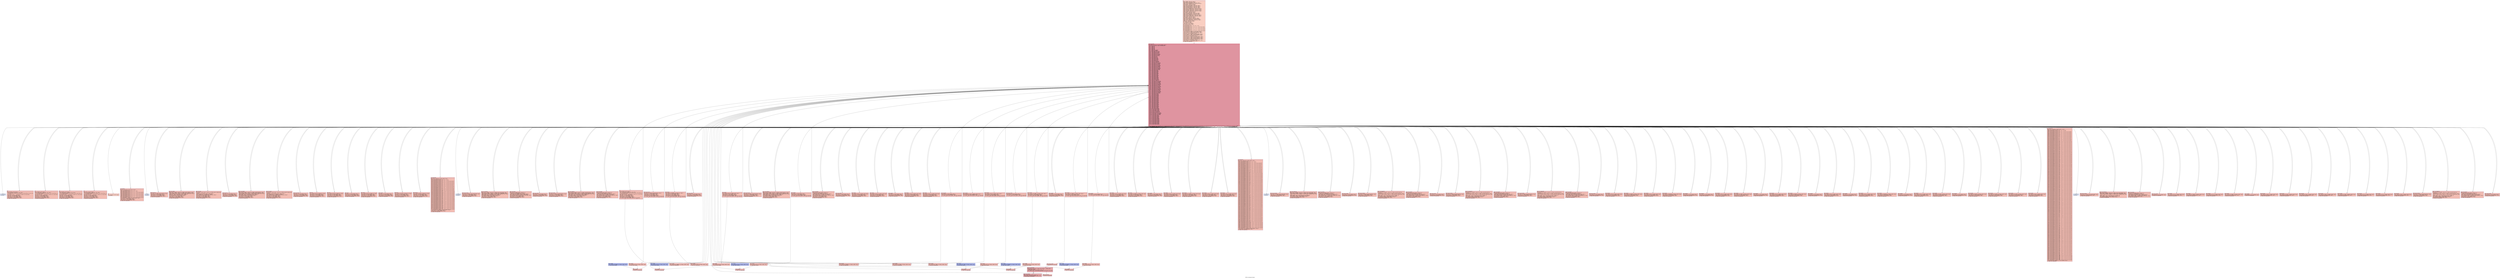 digraph "CFG for 'switch_basic' function" {
	label="CFG for 'switch_basic' function";

	Node0x6073e4bb16c0 [shape=record,color="#3d50c3ff", style=filled, fillcolor="#f2907270" fontname="Courier",label="{1:\l|  %dummy.var366 = alloca i32, align 4\l  %cff.state258 = alloca i32, align 4\l  %fake.counter.phialloca255 = alloca i32, align 4\l  %fake.counter.reload256.alloca = alloca i32, align 4\l  %dummy.var233 = alloca i32, align 4\l  %cff.state171 = alloca i32, align 4\l  %fake.counter.phialloca164 = alloca i32, align 4\l  %fake.counter112.phialloca = alloca i32, align 4\l  %fake.counter119.phialloca = alloca i32, align 4\l  %fake.counter126.phialloca = alloca i32, align 4\l  %fake.counter133.phialloca = alloca i32, align 4\l  %fake.counter.reload165.alloca = alloca i32, align 4\l  %fake.counter112.reload.alloca = alloca i32, align 4\l  %fake.counter119.reload.alloca = alloca i32, align 4\l  %fake.counter126.reload.alloca = alloca i32, align 4\l  %fake.counter133.reload.alloca = alloca i32, align 4\l  %dummy.var101 = alloca i32, align 4\l  %cff.state70 = alloca i32, align 4\l  %fake.counter.phialloca65 = alloca i32, align 4\l  %fake.counter40.phialloca = alloca i32, align 4\l  %fake.counter47.phialloca = alloca i32, align 4\l  %fake.counter.reload66.alloca = alloca i32, align 4\l  %fake.counter40.reload.alloca = alloca i32, align 4\l  %fake.counter47.reload.alloca = alloca i32, align 4\l  %dummy.var29 = alloca i32, align 4\l  %cff.state18 = alloca i32, align 4\l  %fake.counter.phialloca = alloca i32, align 4\l  %fake.counter9.phialloca = alloca i32, align 4\l  %fake.counter.reload.alloca = alloca i32, align 4\l  %fake.counter9.reload.alloca = alloca i32, align 4\l  %dummy.var = alloca i32, align 4\l  %cff.state = alloca i32, align 4\l  %2 = alloca i32, align 4\l  %3 = alloca i32, align 4\l  store i32 %0, ptr %2, align 4\l  store i32 0, ptr %3, align 4\l  %4 = load i32, ptr %2, align 4\l  %5 = icmp eq i32 %4, 1\l  %cff.case.select = select i1 %5, i32 1, i32 5\l  %6 = icmp eq i32 %4, 2\l  %cff.case.select1 = select i1 %6, i32 2, i32 %cff.case.select\l  %7 = icmp eq i32 %4, 3\l  %cff.case.select2 = select i1 %7, i32 3, i32 %cff.case.select1\l  %8 = icmp eq i32 %4, 4\l  %cff.case.select3 = select i1 %8, i32 4, i32 %cff.case.select2\l  %9 = icmp eq i32 %4, 5\l  %cff.case.select4 = select i1 %9, i32 4, i32 %cff.case.select3\l  store i32 %cff.case.select4, ptr %cff.state, align 4\l  store i32 undef, ptr %fake.counter.phialloca, align 4\l  store i32 undef, ptr %fake.counter9.phialloca, align 4\l  store i32 7, ptr %cff.state18, align 4\l  store i32 undef, ptr %fake.counter.phialloca65, align 4\l  store i32 undef, ptr %fake.counter40.phialloca, align 4\l  store i32 undef, ptr %fake.counter47.phialloca, align 4\l  store i32 25, ptr %cff.state70, align 4\l  store i32 undef, ptr %fake.counter.phialloca164, align 4\l  store i32 undef, ptr %fake.counter112.phialloca, align 4\l  store i32 undef, ptr %fake.counter119.phialloca, align 4\l  store i32 undef, ptr %fake.counter126.phialloca, align 4\l  store i32 undef, ptr %fake.counter133.phialloca, align 4\l  store i32 54, ptr %cff.state171, align 4\l  store i32 undef, ptr %fake.counter.phialloca255, align 4\l  store i32 104, ptr %cff.state258, align 4\l  br label %cff.dispatch259\l}"];
	Node0x6073e4bb16c0 -> Node0x6073e4c13c60;
	Node0x6073e4bb4de0 [shape=record,color="#3d50c3ff", style=filled, fillcolor="#e1675170" fontname="Courier",label="{10:\l|  store i32 100, ptr %3, align 4\l  %.str.dec.alloca = alloca [19 x i8], align 1\l  call void @chakravyuha_decrypt_string(ptr %.str.dec.alloca, ptr @.str.enc,\l... i32 19)\l  %11 = call i32 (ptr, ...) @printf(ptr noundef %.str.dec.alloca)\l  store i32 6, ptr %cff.state, align 4\l  store i32 7, ptr %cff.state18, align 4\l  store i32 25, ptr %cff.state70, align 4\l  store i32 54, ptr %cff.state171, align 4\l  store i32 104, ptr %cff.state258, align 4\l  br label %cff.dispatch259\l}"];
	Node0x6073e4bb4de0 -> Node0x6073e4c13c60;
	Node0x6073e4bb54c0 [shape=record,color="#3d50c3ff", style=filled, fillcolor="#e1675170" fontname="Courier",label="{12:\l|  store i32 200, ptr %3, align 4\l  %.str.1.dec.alloca = alloca [19 x i8], align 1\l  call void @chakravyuha_decrypt_string(ptr %.str.1.dec.alloca, ptr\l... @.str.1.enc, i32 19)\l  %13 = call i32 (ptr, ...) @printf(ptr noundef %.str.1.dec.alloca)\l  store i32 6, ptr %cff.state, align 4\l  store i32 7, ptr %cff.state18, align 4\l  store i32 25, ptr %cff.state70, align 4\l  store i32 54, ptr %cff.state171, align 4\l  store i32 104, ptr %cff.state258, align 4\l  br i1 false, label %fake.block392, label %cff.dispatch259\l|{<s0>T|<s1>F}}"];
	Node0x6073e4bb54c0:s0 -> Node0x6073e4ca7780;
	Node0x6073e4bb54c0:s1 -> Node0x6073e4c13c60;
	Node0x6073e4bb5590 [shape=record,color="#3d50c3ff", style=filled, fillcolor="#e1675170" fontname="Courier",label="{14:\l|  store i32 300, ptr %3, align 4\l  %.str.2.dec.alloca = alloca [19 x i8], align 1\l  call void @chakravyuha_decrypt_string(ptr %.str.2.dec.alloca, ptr\l... @.str.2.enc, i32 19)\l  %15 = call i32 (ptr, ...) @printf(ptr noundef %.str.2.dec.alloca)\l  store i32 6, ptr %cff.state, align 4\l  store i32 7, ptr %cff.state18, align 4\l  store i32 25, ptr %cff.state70, align 4\l  store i32 54, ptr %cff.state171, align 4\l  store i32 104, ptr %cff.state258, align 4\l  br label %cff.dispatch259\l}"];
	Node0x6073e4bb5590 -> Node0x6073e4c13c60;
	Node0x6073e4bb5660 [shape=record,color="#3d50c3ff", style=filled, fillcolor="#e1675170" fontname="Courier",label="{16:\l|  store i32 500, ptr %3, align 4\l  %.str.3.dec.alloca = alloca [24 x i8], align 1\l  call void @chakravyuha_decrypt_string(ptr %.str.3.dec.alloca, ptr\l... @.str.3.enc, i32 24)\l  %17 = call i32 (ptr, ...) @printf(ptr noundef %.str.3.dec.alloca)\l  store i32 6, ptr %cff.state, align 4\l  store i32 7, ptr %cff.state18, align 4\l  store i32 25, ptr %cff.state70, align 4\l  store i32 54, ptr %cff.state171, align 4\l  store i32 104, ptr %cff.state258, align 4\l  br label %cff.dispatch259\l}"];
	Node0x6073e4bb5660 -> Node0x6073e4c13c60;
	Node0x6073e4bb17f0 [shape=record,color="#3d50c3ff", style=filled, fillcolor="#e1675170" fontname="Courier",label="{18:\l|  store i32 -1, ptr %3, align 4\l  %.str.4.dec.alloca = alloca [16 x i8], align 1\l  call void @chakravyuha_decrypt_string(ptr %.str.4.dec.alloca, ptr\l... @.str.4.enc, i32 16)\l  %19 = call i32 (ptr, ...) @printf(ptr noundef %.str.4.dec.alloca)\l  store i32 6, ptr %cff.state, align 4\l  store i32 7, ptr %cff.state18, align 4\l  store i32 25, ptr %cff.state70, align 4\l  store i32 54, ptr %cff.state171, align 4\l  store i32 104, ptr %cff.state258, align 4\l  br label %cff.dispatch259\l}"];
	Node0x6073e4bb17f0 -> Node0x6073e4c13c60;
	Node0x6073e4bb5bc0 [shape=record,color="#3d50c3ff", style=filled, fillcolor="#f2907270" fontname="Courier",label="{20:\l|  %21 = load i32, ptr %3, align 4\l  ret i32 %21\l}"];
	Node0x6073e4bc8780 [shape=record,color="#3d50c3ff", style=filled, fillcolor="#e1675170" fontname="Courier",label="{cff.dispatch:\l|  %cff.cur = load i32, ptr %cff.state, align 4\l  %22 = icmp eq i32 %cff.cur, 1\l  %cff.case.select22 = select i1 %22, i32 1, i32 8\l  %23 = icmp eq i32 %cff.cur, 2\l  %cff.case.select23 = select i1 %23, i32 2, i32 %cff.case.select22\l  %24 = icmp eq i32 %cff.cur, 3\l  %cff.case.select24 = select i1 %24, i32 3, i32 %cff.case.select23\l  %25 = icmp eq i32 %cff.cur, 4\l  %cff.case.select25 = select i1 %25, i32 4, i32 %cff.case.select24\l  %26 = icmp eq i32 %cff.cur, 5\l  %cff.case.select26 = select i1 %26, i32 5, i32 %cff.case.select25\l  %27 = icmp eq i32 %cff.cur, 6\l  %cff.case.select27 = select i1 %27, i32 6, i32 %cff.case.select26\l  store i32 %cff.case.select27, ptr %cff.state18, align 4\l  store i32 25, ptr %cff.state70, align 4\l  store i32 54, ptr %cff.state171, align 4\l  store i32 104, ptr %cff.state258, align 4\l  br label %cff.dispatch259\l}"];
	Node0x6073e4bc8780 -> Node0x6073e4c13c60;
	Node0x6073e4bc8810 [shape=record,color="#3d50c3ff", style=filled, fillcolor="#c7d7f070" fontname="Courier",label="{cff.default:\l|  unreachable\l}"];
	Node0x6073e4bb8390 [shape=record,color="#3d50c3ff", style=filled, fillcolor="#e1675170" fontname="Courier",label="{fake.loop.entry:\l|  store i32 0, ptr %fake.counter.phialloca, align 4\l  store i32 10, ptr %cff.state18, align 4\l  store i32 25, ptr %cff.state70, align 4\l  store i32 54, ptr %cff.state171, align 4\l  store i32 104, ptr %cff.state258, align 4\l  br label %cff.dispatch259\l}"];
	Node0x6073e4bb8390 -> Node0x6073e4c13c60;
	Node0x6073e4bcdd20 [shape=record,color="#3d50c3ff", style=filled, fillcolor="#e1675170" fontname="Courier",label="{fake.loop.header:\l|  %fake.counter.reload16 = load i32, ptr %fake.counter.phialloca, align 4\l  %fake.counter.reload = load i32, ptr %fake.counter.phialloca, align 4\l  store i32 %fake.counter.reload, ptr %fake.counter.reload.alloca, align 4\l  %fake.cond = icmp slt i32 %fake.counter.reload16, 10\l  %cff.next = select i1 %fake.cond, i32 11, i32 12\l  store i32 %cff.next, ptr %cff.state18, align 4\l  store i32 25, ptr %cff.state70, align 4\l  store i32 54, ptr %cff.state171, align 4\l  store i32 104, ptr %cff.state258, align 4\l  br label %cff.dispatch259\l}"];
	Node0x6073e4bcdd20 -> Node0x6073e4c13c60;
	Node0x6073e4bcddb0 [shape=record,color="#3d50c3ff", style=filled, fillcolor="#e1675170" fontname="Courier",label="{fake.loop.body:\l|  %fake.counter.reload.reload = load i32, ptr %fake.counter.reload.alloca,\l... align 4\l  %fake.inc = add i32 %fake.counter.reload.reload, 1\l  store volatile i32 92, ptr %dummy.var, align 4\l  store i32 %fake.inc, ptr %fake.counter.phialloca, align 4\l  store i32 10, ptr %cff.state18, align 4\l  store i32 25, ptr %cff.state70, align 4\l  store i32 54, ptr %cff.state171, align 4\l  store i32 104, ptr %cff.state258, align 4\l  br label %cff.dispatch259\l}"];
	Node0x6073e4bcddb0 -> Node0x6073e4c13c60;
	Node0x6073e4bcde40 [shape=record,color="#3d50c3ff", style=filled, fillcolor="#e1675170" fontname="Courier",label="{fake.loop.exit:\l|  store i32 7, ptr %cff.state18, align 4\l  store i32 25, ptr %cff.state70, align 4\l  store i32 54, ptr %cff.state171, align 4\l  store i32 104, ptr %cff.state258, align 4\l  br label %cff.dispatch259\l}"];
	Node0x6073e4bcde40 -> Node0x6073e4c13c60;
	Node0x6073e4bce3c0 [shape=record,color="#3d50c3ff", style=filled, fillcolor="#e1675170" fontname="Courier",label="{fake.loop.entry5:\l|  store i32 0, ptr %fake.counter9.phialloca, align 4\l  store i32 14, ptr %cff.state18, align 4\l  store i32 25, ptr %cff.state70, align 4\l  store i32 54, ptr %cff.state171, align 4\l  store i32 104, ptr %cff.state258, align 4\l  br i1 false, label %fake.then379, label %cff.dispatch259\l|{<s0>T|<s1>F}}"];
	Node0x6073e4bce3c0:s0 -> Node0x6073e4c85030;
	Node0x6073e4bce3c0:s1 -> Node0x6073e4c13c60;
	Node0x6073e4bce450 [shape=record,color="#3d50c3ff", style=filled, fillcolor="#e1675170" fontname="Courier",label="{fake.loop.header6:\l|  %fake.counter9.reload17 = load i32, ptr %fake.counter9.phialloca, align 4\l  %fake.counter9.reload = load i32, ptr %fake.counter9.phialloca, align 4\l  store i32 %fake.counter9.reload, ptr %fake.counter9.reload.alloca, align 4\l  %fake.cond10 = icmp slt i32 %fake.counter9.reload17, 10\l  %cff.next28 = select i1 %fake.cond10, i32 15, i32 16\l  store i32 %cff.next28, ptr %cff.state18, align 4\l  store i32 25, ptr %cff.state70, align 4\l  store i32 54, ptr %cff.state171, align 4\l  store i32 104, ptr %cff.state258, align 4\l  br label %cff.dispatch259\l}"];
	Node0x6073e4bce450 -> Node0x6073e4c13c60;
	Node0x6073e4bce4e0 [shape=record,color="#3d50c3ff", style=filled, fillcolor="#e1675170" fontname="Courier",label="{fake.loop.body7:\l|  %fake.counter9.reload.reload = load i32, ptr %fake.counter9.reload.alloca,\l... align 4\l  %fake.inc11 = add i32 %fake.counter9.reload.reload, 1\l  store volatile i32 57, ptr %dummy.var, align 4\l  store i32 %fake.inc11, ptr %fake.counter9.phialloca, align 4\l  store i32 14, ptr %cff.state18, align 4\l  store i32 25, ptr %cff.state70, align 4\l  store i32 54, ptr %cff.state171, align 4\l  store i32 104, ptr %cff.state258, align 4\l  br label %cff.dispatch259\l}"];
	Node0x6073e4bce4e0 -> Node0x6073e4c13c60;
	Node0x6073e4bce890 [shape=record,color="#3d50c3ff", style=filled, fillcolor="#e1675170" fontname="Courier",label="{fake.loop.exit8:\l|  store i32 7, ptr %cff.state18, align 4\l  store i32 25, ptr %cff.state70, align 4\l  store i32 54, ptr %cff.state171, align 4\l  store i32 104, ptr %cff.state258, align 4\l  br label %cff.dispatch259\l}"];
	Node0x6073e4bce890 -> Node0x6073e4c13c60;
	Node0x6073e4bc92e0 [shape=record,color="#3d50c3ff", style=filled, fillcolor="#e1675170" fontname="Courier",label="{fake.then:\l|  store volatile i32 45, ptr %dummy.var, align 4\l  store i32 19, ptr %cff.state18, align 4\l  store i32 25, ptr %cff.state70, align 4\l  store i32 54, ptr %cff.state171, align 4\l  store i32 104, ptr %cff.state258, align 4\l  br label %cff.dispatch259\l}"];
	Node0x6073e4bc92e0 -> Node0x6073e4c13c60;
	Node0x6073e4bc9370 [shape=record,color="#3d50c3ff", style=filled, fillcolor="#e1675170" fontname="Courier",label="{fake.else:\l|  store volatile i32 144, ptr %dummy.var, align 4\l  store i32 19, ptr %cff.state18, align 4\l  store i32 25, ptr %cff.state70, align 4\l  store i32 54, ptr %cff.state171, align 4\l  store i32 104, ptr %cff.state258, align 4\l  br label %cff.dispatch259\l}"];
	Node0x6073e4bc9370 -> Node0x6073e4c13c60;
	Node0x6073e4bc9400 [shape=record,color="#3d50c3ff", style=filled, fillcolor="#e1675170" fontname="Courier",label="{fake.merge:\l|  store i32 7, ptr %cff.state18, align 4\l  store i32 25, ptr %cff.state70, align 4\l  store i32 54, ptr %cff.state171, align 4\l  store i32 104, ptr %cff.state258, align 4\l  br label %cff.dispatch259\l}"];
	Node0x6073e4bc9400 -> Node0x6073e4c13c60;
	Node0x6073e4bcfc60 [shape=record,color="#3d50c3ff", style=filled, fillcolor="#e1675170" fontname="Courier",label="{fake.then12:\l|  store volatile i32 78, ptr %dummy.var, align 4\l  store i32 22, ptr %cff.state18, align 4\l  store i32 25, ptr %cff.state70, align 4\l  store i32 54, ptr %cff.state171, align 4\l  store i32 104, ptr %cff.state258, align 4\l  br label %cff.dispatch259\l}"];
	Node0x6073e4bcfc60 -> Node0x6073e4c13c60;
	Node0x6073e4bcfcf0 [shape=record,color="#3d50c3ff", style=filled, fillcolor="#e1675170" fontname="Courier",label="{fake.else13:\l|  store volatile i32 8709120, ptr %dummy.var, align 4\l  store i32 22, ptr %cff.state18, align 4\l  store i32 25, ptr %cff.state70, align 4\l  store i32 54, ptr %cff.state171, align 4\l  store i32 104, ptr %cff.state258, align 4\l  br i1 false, label %fake.block393, label %cff.dispatch259\l|{<s0>T|<s1>F}}"];
	Node0x6073e4bcfcf0:s0 -> Node0x6073e4ca7b10;
	Node0x6073e4bcfcf0:s1 -> Node0x6073e4c13c60;
	Node0x6073e4bcfd80 [shape=record,color="#3d50c3ff", style=filled, fillcolor="#e1675170" fontname="Courier",label="{fake.merge14:\l|  store i32 7, ptr %cff.state18, align 4\l  store i32 25, ptr %cff.state70, align 4\l  store i32 54, ptr %cff.state171, align 4\l  store i32 104, ptr %cff.state258, align 4\l  br label %cff.dispatch259\l}"];
	Node0x6073e4bcfd80 -> Node0x6073e4c13c60;
	Node0x6073e4bd02c0 [shape=record,color="#3d50c3ff", style=filled, fillcolor="#e1675170" fontname="Courier",label="{fake.block:\l|  store volatile i32 11213, ptr %dummy.var, align 4\l  store i32 7, ptr %cff.state18, align 4\l  store i32 25, ptr %cff.state70, align 4\l  store i32 54, ptr %cff.state171, align 4\l  store i32 104, ptr %cff.state258, align 4\l  br label %cff.dispatch259\l}"];
	Node0x6073e4bd02c0 -> Node0x6073e4c13c60;
	Node0x6073e4bb5130 [shape=record,color="#3d50c3ff", style=filled, fillcolor="#e1675170" fontname="Courier",label="{fake.block15:\l|  store volatile i32 356, ptr %dummy.var, align 4\l  store i32 7, ptr %cff.state18, align 4\l  store i32 25, ptr %cff.state70, align 4\l  store i32 54, ptr %cff.state171, align 4\l  store i32 104, ptr %cff.state258, align 4\l  br label %cff.dispatch259\l}"];
	Node0x6073e4bb5130 -> Node0x6073e4c13c60;
	Node0x6073e4bc8db0 [shape=record,color="#3d50c3ff", style=filled, fillcolor="#e1675170" fontname="Courier",label="{cff.dispatch19:\l|  %cff.cur21 = load i32, ptr %cff.state18, align 4\l  %28 = icmp eq i32 %cff.cur21, 1\l  %cff.case.select74 = select i1 %28, i32 1, i32 26\l  %29 = icmp eq i32 %cff.cur21, 2\l  %cff.case.select75 = select i1 %29, i32 2, i32 %cff.case.select74\l  %30 = icmp eq i32 %cff.cur21, 3\l  %cff.case.select76 = select i1 %30, i32 3, i32 %cff.case.select75\l  %31 = icmp eq i32 %cff.cur21, 4\l  %cff.case.select77 = select i1 %31, i32 4, i32 %cff.case.select76\l  %32 = icmp eq i32 %cff.cur21, 5\l  %cff.case.select78 = select i1 %32, i32 5, i32 %cff.case.select77\l  %33 = icmp eq i32 %cff.cur21, 6\l  %cff.case.select79 = select i1 %33, i32 6, i32 %cff.case.select78\l  %34 = icmp eq i32 %cff.cur21, 7\l  %cff.case.select80 = select i1 %34, i32 7, i32 %cff.case.select79\l  %35 = icmp eq i32 %cff.cur21, 8\l  %cff.case.select81 = select i1 %35, i32 8, i32 %cff.case.select80\l  %36 = icmp eq i32 %cff.cur21, 9\l  %cff.case.select82 = select i1 %36, i32 9, i32 %cff.case.select81\l  %37 = icmp eq i32 %cff.cur21, 10\l  %cff.case.select83 = select i1 %37, i32 10, i32 %cff.case.select82\l  %38 = icmp eq i32 %cff.cur21, 11\l  %cff.case.select84 = select i1 %38, i32 11, i32 %cff.case.select83\l  %39 = icmp eq i32 %cff.cur21, 12\l  %cff.case.select85 = select i1 %39, i32 12, i32 %cff.case.select84\l  %40 = icmp eq i32 %cff.cur21, 13\l  %cff.case.select86 = select i1 %40, i32 13, i32 %cff.case.select85\l  %41 = icmp eq i32 %cff.cur21, 14\l  %cff.case.select87 = select i1 %41, i32 14, i32 %cff.case.select86\l  %42 = icmp eq i32 %cff.cur21, 15\l  %cff.case.select88 = select i1 %42, i32 15, i32 %cff.case.select87\l  %43 = icmp eq i32 %cff.cur21, 16\l  %cff.case.select89 = select i1 %43, i32 16, i32 %cff.case.select88\l  %44 = icmp eq i32 %cff.cur21, 17\l  %cff.case.select90 = select i1 %44, i32 17, i32 %cff.case.select89\l  %45 = icmp eq i32 %cff.cur21, 18\l  %cff.case.select91 = select i1 %45, i32 18, i32 %cff.case.select90\l  %46 = icmp eq i32 %cff.cur21, 19\l  %cff.case.select92 = select i1 %46, i32 19, i32 %cff.case.select91\l  %47 = icmp eq i32 %cff.cur21, 20\l  %cff.case.select93 = select i1 %47, i32 20, i32 %cff.case.select92\l  %48 = icmp eq i32 %cff.cur21, 21\l  %cff.case.select94 = select i1 %48, i32 21, i32 %cff.case.select93\l  %49 = icmp eq i32 %cff.cur21, 22\l  %cff.case.select95 = select i1 %49, i32 22, i32 %cff.case.select94\l  %50 = icmp eq i32 %cff.cur21, 23\l  %cff.case.select96 = select i1 %50, i32 23, i32 %cff.case.select95\l  %51 = icmp eq i32 %cff.cur21, 24\l  %cff.case.select97 = select i1 %51, i32 24, i32 %cff.case.select96\l  store i32 %cff.case.select97, ptr %cff.state70, align 4\l  store i32 54, ptr %cff.state171, align 4\l  store i32 104, ptr %cff.state258, align 4\l  br label %cff.dispatch259\l}"];
	Node0x6073e4bc8db0 -> Node0x6073e4c13c60;
	Node0x6073e4bc8e10 [shape=record,color="#3d50c3ff", style=filled, fillcolor="#c7d7f070" fontname="Courier",label="{cff.default20:\l|  unreachable\l}"];
	Node0x6073e4bb8b20 [shape=record,color="#3d50c3ff", style=filled, fillcolor="#e1675170" fontname="Courier",label="{fake.loop.entry30:\l|  store i32 0, ptr %fake.counter.phialloca65, align 4\l  store i32 28, ptr %cff.state70, align 4\l  store i32 54, ptr %cff.state171, align 4\l  store i32 104, ptr %cff.state258, align 4\l  br label %cff.dispatch259\l}"];
	Node0x6073e4bb8b20 -> Node0x6073e4c13c60;
	Node0x6073e4bb6e80 [shape=record,color="#3d50c3ff", style=filled, fillcolor="#e1675170" fontname="Courier",label="{fake.loop.header31:\l|  %fake.counter.reload67 = load i32, ptr %fake.counter.phialloca65, align 4\l  %fake.counter.reload66 = load i32, ptr %fake.counter.phialloca65, align 4\l  store i32 %fake.counter.reload66, ptr %fake.counter.reload66.alloca, align 4\l  %fake.cond34 = icmp slt i32 %fake.counter.reload67, 10\l  %cff.next98 = select i1 %fake.cond34, i32 29, i32 30\l  store i32 %cff.next98, ptr %cff.state70, align 4\l  store i32 54, ptr %cff.state171, align 4\l  store i32 104, ptr %cff.state258, align 4\l  br label %cff.dispatch259\l}"];
	Node0x6073e4bb6e80 -> Node0x6073e4c13c60;
	Node0x6073e4bd13f0 [shape=record,color="#3d50c3ff", style=filled, fillcolor="#e1675170" fontname="Courier",label="{fake.loop.body32:\l|  %fake.counter.reload66.reload = load i32, ptr\l... %fake.counter.reload66.alloca, align 4\l  %fake.inc35 = add i32 %fake.counter.reload66.reload, 1\l  store volatile i32 164688, ptr %dummy.var29, align 4\l  store i32 %fake.inc35, ptr %fake.counter.phialloca65, align 4\l  store i32 28, ptr %cff.state70, align 4\l  store i32 54, ptr %cff.state171, align 4\l  store i32 104, ptr %cff.state258, align 4\l  br label %cff.dispatch259\l}"];
	Node0x6073e4bd13f0 -> Node0x6073e4c13c60;
	Node0x6073e4bb5730 [shape=record,color="#3d50c3ff", style=filled, fillcolor="#e1675170" fontname="Courier",label="{fake.loop.exit33:\l|  store i32 25, ptr %cff.state70, align 4\l  store i32 54, ptr %cff.state171, align 4\l  store i32 104, ptr %cff.state258, align 4\l  br label %cff.dispatch259\l}"];
	Node0x6073e4bb5730 -> Node0x6073e4c13c60;
	Node0x6073e4be7c40 [shape=record,color="#3d50c3ff", style=filled, fillcolor="#e1675170" fontname="Courier",label="{fake.loop.entry36:\l|  store i32 0, ptr %fake.counter40.phialloca, align 4\l  store i32 32, ptr %cff.state70, align 4\l  store i32 54, ptr %cff.state171, align 4\l  store i32 104, ptr %cff.state258, align 4\l  br label %cff.dispatch259\l}"];
	Node0x6073e4be7c40 -> Node0x6073e4c13c60;
	Node0x6073e4be7cd0 [shape=record,color="#3d50c3ff", style=filled, fillcolor="#e1675170" fontname="Courier",label="{fake.loop.header37:\l|  %fake.counter40.reload68 = load i32, ptr %fake.counter40.phialloca, align 4\l  %fake.counter40.reload = load i32, ptr %fake.counter40.phialloca, align 4\l  store i32 %fake.counter40.reload, ptr %fake.counter40.reload.alloca, align 4\l  %fake.cond41 = icmp slt i32 %fake.counter40.reload68, 10\l  %cff.next99 = select i1 %fake.cond41, i32 33, i32 34\l  store i32 %cff.next99, ptr %cff.state70, align 4\l  store i32 54, ptr %cff.state171, align 4\l  store i32 104, ptr %cff.state258, align 4\l  br label %cff.dispatch259\l}"];
	Node0x6073e4be7cd0 -> Node0x6073e4c13c60;
	Node0x6073e4be7d60 [shape=record,color="#3d50c3ff", style=filled, fillcolor="#e1675170" fontname="Courier",label="{fake.loop.body38:\l|  %fake.counter40.reload.reload = load i32, ptr\l... %fake.counter40.reload.alloca, align 4\l  %fake.inc42 = add i32 %fake.counter40.reload.reload, 1\l  store volatile i32 100, ptr %dummy.var29, align 4\l  store i32 %fake.inc42, ptr %fake.counter40.phialloca, align 4\l  store i32 32, ptr %cff.state70, align 4\l  store i32 54, ptr %cff.state171, align 4\l  store i32 104, ptr %cff.state258, align 4\l  br label %cff.dispatch259\l}"];
	Node0x6073e4be7d60 -> Node0x6073e4c13c60;
	Node0x6073e4be7df0 [shape=record,color="#3d50c3ff", style=filled, fillcolor="#e1675170" fontname="Courier",label="{fake.loop.exit39:\l|  store i32 25, ptr %cff.state70, align 4\l  store i32 54, ptr %cff.state171, align 4\l  store i32 104, ptr %cff.state258, align 4\l  br label %cff.dispatch259\l}"];
	Node0x6073e4be7df0 -> Node0x6073e4c13c60;
	Node0x6073e4be8400 [shape=record,color="#3d50c3ff", style=filled, fillcolor="#e1675170" fontname="Courier",label="{fake.loop.entry43:\l|  store i32 0, ptr %fake.counter47.phialloca, align 4\l  store i32 36, ptr %cff.state70, align 4\l  store i32 54, ptr %cff.state171, align 4\l  store i32 104, ptr %cff.state258, align 4\l  br label %cff.dispatch259\l}"];
	Node0x6073e4be8400 -> Node0x6073e4c13c60;
	Node0x6073e4be8490 [shape=record,color="#3d50c3ff", style=filled, fillcolor="#e1675170" fontname="Courier",label="{fake.loop.header44:\l|  %fake.counter47.reload69 = load i32, ptr %fake.counter47.phialloca, align 4\l  %fake.counter47.reload = load i32, ptr %fake.counter47.phialloca, align 4\l  store i32 %fake.counter47.reload, ptr %fake.counter47.reload.alloca, align 4\l  %fake.cond48 = icmp slt i32 %fake.counter47.reload69, 10\l  %cff.next100 = select i1 %fake.cond48, i32 37, i32 38\l  store i32 %cff.next100, ptr %cff.state70, align 4\l  store i32 54, ptr %cff.state171, align 4\l  store i32 104, ptr %cff.state258, align 4\l  br label %cff.dispatch259\l}"];
	Node0x6073e4be8490 -> Node0x6073e4c13c60;
	Node0x6073e4be8520 [shape=record,color="#3d50c3ff", style=filled, fillcolor="#e1675170" fontname="Courier",label="{fake.loop.body45:\l|  %fake.counter47.reload.reload = load i32, ptr\l... %fake.counter47.reload.alloca, align 4\l  %fake.inc49 = add i32 %fake.counter47.reload.reload, 1\l  store volatile i32 13, ptr %dummy.var29, align 4\l  store i32 %fake.inc49, ptr %fake.counter47.phialloca, align 4\l  store i32 36, ptr %cff.state70, align 4\l  store i32 54, ptr %cff.state171, align 4\l  store i32 104, ptr %cff.state258, align 4\l  br label %cff.dispatch259\l}"];
	Node0x6073e4be8520 -> Node0x6073e4c13c60;
	Node0x6073e4be85b0 [shape=record,color="#3d50c3ff", style=filled, fillcolor="#e1675170" fontname="Courier",label="{fake.loop.exit46:\l|  store i32 25, ptr %cff.state70, align 4\l  store i32 54, ptr %cff.state171, align 4\l  store i32 104, ptr %cff.state258, align 4\l  br label %cff.dispatch259\l}"];
	Node0x6073e4be85b0 -> Node0x6073e4c13c60;
	Node0x6073e4be8b90 [shape=record,color="#3d50c3ff", style=filled, fillcolor="#e1675170" fontname="Courier",label="{fake.then50:\l|  store volatile i32 45, ptr %dummy.var29, align 4\l  store i32 41, ptr %cff.state70, align 4\l  store i32 54, ptr %cff.state171, align 4\l  store i32 104, ptr %cff.state258, align 4\l  br label %cff.dispatch259\l}"];
	Node0x6073e4be8b90 -> Node0x6073e4c13c60;
	Node0x6073e4be8c20 [shape=record,color="#3d50c3ff", style=filled, fillcolor="#e1675170" fontname="Courier",label="{fake.else51:\l|  store volatile i32 144, ptr %dummy.var29, align 4\l  store i32 41, ptr %cff.state70, align 4\l  store i32 54, ptr %cff.state171, align 4\l  store i32 104, ptr %cff.state258, align 4\l  br label %cff.dispatch259\l}"];
	Node0x6073e4be8c20 -> Node0x6073e4c13c60;
	Node0x6073e4be8cb0 [shape=record,color="#3d50c3ff", style=filled, fillcolor="#e1675170" fontname="Courier",label="{fake.merge52:\l|  store i32 25, ptr %cff.state70, align 4\l  store i32 54, ptr %cff.state171, align 4\l  store i32 104, ptr %cff.state258, align 4\l  br label %cff.dispatch259\l}"];
	Node0x6073e4be8cb0 -> Node0x6073e4c13c60;
	Node0x6073e4be9010 [shape=record,color="#3d50c3ff", style=filled, fillcolor="#e1675170" fontname="Courier",label="{fake.then53:\l|  store volatile i32 45, ptr %dummy.var29, align 4\l  store i32 44, ptr %cff.state70, align 4\l  store i32 54, ptr %cff.state171, align 4\l  store i32 104, ptr %cff.state258, align 4\l  br label %cff.dispatch259\l}"];
	Node0x6073e4be9010 -> Node0x6073e4c13c60;
	Node0x6073e4be90a0 [shape=record,color="#3d50c3ff", style=filled, fillcolor="#e1675170" fontname="Courier",label="{fake.else54:\l|  store volatile i32 144, ptr %dummy.var29, align 4\l  store i32 44, ptr %cff.state70, align 4\l  store i32 54, ptr %cff.state171, align 4\l  store i32 104, ptr %cff.state258, align 4\l  br label %cff.dispatch259\l}"];
	Node0x6073e4be90a0 -> Node0x6073e4c13c60;
	Node0x6073e4be9130 [shape=record,color="#3d50c3ff", style=filled, fillcolor="#e1675170" fontname="Courier",label="{fake.merge55:\l|  store i32 25, ptr %cff.state70, align 4\l  store i32 54, ptr %cff.state171, align 4\l  store i32 104, ptr %cff.state258, align 4\l  br label %cff.dispatch259\l}"];
	Node0x6073e4be9130 -> Node0x6073e4c13c60;
	Node0x6073e4be9490 [shape=record,color="#3d50c3ff", style=filled, fillcolor="#e1675170" fontname="Courier",label="{fake.then56:\l|  store volatile i32 70, ptr %dummy.var29, align 4\l  store i32 47, ptr %cff.state70, align 4\l  store i32 54, ptr %cff.state171, align 4\l  store i32 104, ptr %cff.state258, align 4\l  br label %cff.dispatch259\l}"];
	Node0x6073e4be9490 -> Node0x6073e4c13c60;
	Node0x6073e4be9520 [shape=record,color="#3d50c3ff", style=filled, fillcolor="#e1675170" fontname="Courier",label="{fake.else57:\l|  store volatile i32 967680, ptr %dummy.var29, align 4\l  store i32 47, ptr %cff.state70, align 4\l  store i32 54, ptr %cff.state171, align 4\l  store i32 104, ptr %cff.state258, align 4\l  br label %cff.dispatch259\l}"];
	Node0x6073e4be9520 -> Node0x6073e4c13c60;
	Node0x6073e4be95b0 [shape=record,color="#3d50c3ff", style=filled, fillcolor="#e1675170" fontname="Courier",label="{fake.merge58:\l|  store i32 25, ptr %cff.state70, align 4\l  store i32 54, ptr %cff.state171, align 4\l  store i32 104, ptr %cff.state258, align 4\l  br label %cff.dispatch259\l}"];
	Node0x6073e4be95b0 -> Node0x6073e4c13c60;
	Node0x6073e4be9910 [shape=record,color="#3d50c3ff", style=filled, fillcolor="#e1675170" fontname="Courier",label="{fake.then59:\l|  store volatile i32 45, ptr %dummy.var29, align 4\l  store i32 50, ptr %cff.state70, align 4\l  store i32 54, ptr %cff.state171, align 4\l  store i32 104, ptr %cff.state258, align 4\l  br i1 false, label %fake.then385, label %cff.dispatch259\l|{<s0>T|<s1>F}}"];
	Node0x6073e4be9910:s0 -> Node0x6073e4ca6a90;
	Node0x6073e4be9910:s1 -> Node0x6073e4c13c60;
	Node0x6073e4be99a0 [shape=record,color="#3d50c3ff", style=filled, fillcolor="#e1675170" fontname="Courier",label="{fake.else60:\l|  store volatile i32 144, ptr %dummy.var29, align 4\l  store i32 50, ptr %cff.state70, align 4\l  store i32 54, ptr %cff.state171, align 4\l  store i32 104, ptr %cff.state258, align 4\l  br label %cff.dispatch259\l}"];
	Node0x6073e4be99a0 -> Node0x6073e4c13c60;
	Node0x6073e4be9a30 [shape=record,color="#3d50c3ff", style=filled, fillcolor="#e1675170" fontname="Courier",label="{fake.merge61:\l|  store i32 25, ptr %cff.state70, align 4\l  store i32 54, ptr %cff.state171, align 4\l  store i32 104, ptr %cff.state258, align 4\l  br i1 false, label %fake.then373, label %cff.dispatch259\l|{<s0>T|<s1>F}}"];
	Node0x6073e4be9a30:s0 -> Node0x6073e4c84730;
	Node0x6073e4be9a30:s1 -> Node0x6073e4c13c60;
	Node0x6073e4be9d90 [shape=record,color="#3d50c3ff", style=filled, fillcolor="#e1675170" fontname="Courier",label="{fake.block62:\l|  store volatile i32 -563789, ptr %dummy.var29, align 4\l  store i32 25, ptr %cff.state70, align 4\l  store i32 54, ptr %cff.state171, align 4\l  store i32 104, ptr %cff.state258, align 4\l  br label %cff.dispatch259\l}"];
	Node0x6073e4be9d90 -> Node0x6073e4c13c60;
	Node0x6073e4bea1b0 [shape=record,color="#3d50c3ff", style=filled, fillcolor="#e1675170" fontname="Courier",label="{fake.block63:\l|  store volatile i32 60, ptr %dummy.var29, align 4\l  store i32 25, ptr %cff.state70, align 4\l  store i32 54, ptr %cff.state171, align 4\l  store i32 104, ptr %cff.state258, align 4\l  br label %cff.dispatch259\l}"];
	Node0x6073e4bea1b0 -> Node0x6073e4c13c60;
	Node0x6073e4bea3f0 [shape=record,color="#3d50c3ff", style=filled, fillcolor="#e1675170" fontname="Courier",label="{fake.block64:\l|  store volatile i32 6, ptr %dummy.var29, align 4\l  store i32 25, ptr %cff.state70, align 4\l  store i32 54, ptr %cff.state171, align 4\l  store i32 104, ptr %cff.state258, align 4\l  br label %cff.dispatch259\l}"];
	Node0x6073e4bea3f0 -> Node0x6073e4c13c60;
	Node0x6073e4be86f0 [shape=record,color="#3d50c3ff", style=filled, fillcolor="#e1675170" fontname="Courier",label="{cff.dispatch71:\l|  %cff.cur73 = load i32, ptr %cff.state70, align 4\l  %52 = icmp eq i32 %cff.cur73, 1\l  %cff.case.select175 = select i1 %52, i32 1, i32 55\l  %53 = icmp eq i32 %cff.cur73, 2\l  %cff.case.select176 = select i1 %53, i32 2, i32 %cff.case.select175\l  %54 = icmp eq i32 %cff.cur73, 3\l  %cff.case.select177 = select i1 %54, i32 3, i32 %cff.case.select176\l  %55 = icmp eq i32 %cff.cur73, 4\l  %cff.case.select178 = select i1 %55, i32 4, i32 %cff.case.select177\l  %56 = icmp eq i32 %cff.cur73, 5\l  %cff.case.select179 = select i1 %56, i32 5, i32 %cff.case.select178\l  %57 = icmp eq i32 %cff.cur73, 6\l  %cff.case.select180 = select i1 %57, i32 6, i32 %cff.case.select179\l  %58 = icmp eq i32 %cff.cur73, 7\l  %cff.case.select181 = select i1 %58, i32 7, i32 %cff.case.select180\l  %59 = icmp eq i32 %cff.cur73, 8\l  %cff.case.select182 = select i1 %59, i32 8, i32 %cff.case.select181\l  %60 = icmp eq i32 %cff.cur73, 9\l  %cff.case.select183 = select i1 %60, i32 9, i32 %cff.case.select182\l  %61 = icmp eq i32 %cff.cur73, 10\l  %cff.case.select184 = select i1 %61, i32 10, i32 %cff.case.select183\l  %62 = icmp eq i32 %cff.cur73, 11\l  %cff.case.select185 = select i1 %62, i32 11, i32 %cff.case.select184\l  %63 = icmp eq i32 %cff.cur73, 12\l  %cff.case.select186 = select i1 %63, i32 12, i32 %cff.case.select185\l  %64 = icmp eq i32 %cff.cur73, 13\l  %cff.case.select187 = select i1 %64, i32 13, i32 %cff.case.select186\l  %65 = icmp eq i32 %cff.cur73, 14\l  %cff.case.select188 = select i1 %65, i32 14, i32 %cff.case.select187\l  %66 = icmp eq i32 %cff.cur73, 15\l  %cff.case.select189 = select i1 %66, i32 15, i32 %cff.case.select188\l  %67 = icmp eq i32 %cff.cur73, 16\l  %cff.case.select190 = select i1 %67, i32 16, i32 %cff.case.select189\l  %68 = icmp eq i32 %cff.cur73, 17\l  %cff.case.select191 = select i1 %68, i32 17, i32 %cff.case.select190\l  %69 = icmp eq i32 %cff.cur73, 18\l  %cff.case.select192 = select i1 %69, i32 18, i32 %cff.case.select191\l  %70 = icmp eq i32 %cff.cur73, 19\l  %cff.case.select193 = select i1 %70, i32 19, i32 %cff.case.select192\l  %71 = icmp eq i32 %cff.cur73, 20\l  %cff.case.select194 = select i1 %71, i32 20, i32 %cff.case.select193\l  %72 = icmp eq i32 %cff.cur73, 21\l  %cff.case.select195 = select i1 %72, i32 21, i32 %cff.case.select194\l  %73 = icmp eq i32 %cff.cur73, 22\l  %cff.case.select196 = select i1 %73, i32 22, i32 %cff.case.select195\l  %74 = icmp eq i32 %cff.cur73, 23\l  %cff.case.select197 = select i1 %74, i32 23, i32 %cff.case.select196\l  %75 = icmp eq i32 %cff.cur73, 24\l  %cff.case.select198 = select i1 %75, i32 24, i32 %cff.case.select197\l  %76 = icmp eq i32 %cff.cur73, 25\l  %cff.case.select199 = select i1 %76, i32 25, i32 %cff.case.select198\l  %77 = icmp eq i32 %cff.cur73, 26\l  %cff.case.select200 = select i1 %77, i32 26, i32 %cff.case.select199\l  %78 = icmp eq i32 %cff.cur73, 27\l  %cff.case.select201 = select i1 %78, i32 27, i32 %cff.case.select200\l  %79 = icmp eq i32 %cff.cur73, 28\l  %cff.case.select202 = select i1 %79, i32 28, i32 %cff.case.select201\l  %80 = icmp eq i32 %cff.cur73, 29\l  %cff.case.select203 = select i1 %80, i32 29, i32 %cff.case.select202\l  %81 = icmp eq i32 %cff.cur73, 30\l  %cff.case.select204 = select i1 %81, i32 30, i32 %cff.case.select203\l  %82 = icmp eq i32 %cff.cur73, 31\l  %cff.case.select205 = select i1 %82, i32 31, i32 %cff.case.select204\l  %83 = icmp eq i32 %cff.cur73, 32\l  %cff.case.select206 = select i1 %83, i32 32, i32 %cff.case.select205\l  %84 = icmp eq i32 %cff.cur73, 33\l  %cff.case.select207 = select i1 %84, i32 33, i32 %cff.case.select206\l  %85 = icmp eq i32 %cff.cur73, 34\l  %cff.case.select208 = select i1 %85, i32 34, i32 %cff.case.select207\l  %86 = icmp eq i32 %cff.cur73, 35\l  %cff.case.select209 = select i1 %86, i32 35, i32 %cff.case.select208\l  %87 = icmp eq i32 %cff.cur73, 36\l  %cff.case.select210 = select i1 %87, i32 36, i32 %cff.case.select209\l  %88 = icmp eq i32 %cff.cur73, 37\l  %cff.case.select211 = select i1 %88, i32 37, i32 %cff.case.select210\l  %89 = icmp eq i32 %cff.cur73, 38\l  %cff.case.select212 = select i1 %89, i32 38, i32 %cff.case.select211\l  %90 = icmp eq i32 %cff.cur73, 39\l  %cff.case.select213 = select i1 %90, i32 39, i32 %cff.case.select212\l  %91 = icmp eq i32 %cff.cur73, 40\l  %cff.case.select214 = select i1 %91, i32 40, i32 %cff.case.select213\l  %92 = icmp eq i32 %cff.cur73, 41\l  %cff.case.select215 = select i1 %92, i32 41, i32 %cff.case.select214\l  %93 = icmp eq i32 %cff.cur73, 42\l  %cff.case.select216 = select i1 %93, i32 42, i32 %cff.case.select215\l  %94 = icmp eq i32 %cff.cur73, 43\l  %cff.case.select217 = select i1 %94, i32 43, i32 %cff.case.select216\l  %95 = icmp eq i32 %cff.cur73, 44\l  %cff.case.select218 = select i1 %95, i32 44, i32 %cff.case.select217\l  %96 = icmp eq i32 %cff.cur73, 45\l  %cff.case.select219 = select i1 %96, i32 45, i32 %cff.case.select218\l  %97 = icmp eq i32 %cff.cur73, 46\l  %cff.case.select220 = select i1 %97, i32 46, i32 %cff.case.select219\l  %98 = icmp eq i32 %cff.cur73, 47\l  %cff.case.select221 = select i1 %98, i32 47, i32 %cff.case.select220\l  %99 = icmp eq i32 %cff.cur73, 48\l  %cff.case.select222 = select i1 %99, i32 48, i32 %cff.case.select221\l  %100 = icmp eq i32 %cff.cur73, 49\l  %cff.case.select223 = select i1 %100, i32 49, i32 %cff.case.select222\l  %101 = icmp eq i32 %cff.cur73, 50\l  %cff.case.select224 = select i1 %101, i32 50, i32 %cff.case.select223\l  %102 = icmp eq i32 %cff.cur73, 51\l  %cff.case.select225 = select i1 %102, i32 51, i32 %cff.case.select224\l  %103 = icmp eq i32 %cff.cur73, 52\l  %cff.case.select226 = select i1 %103, i32 52, i32 %cff.case.select225\l  %104 = icmp eq i32 %cff.cur73, 53\l  %cff.case.select227 = select i1 %104, i32 53, i32 %cff.case.select226\l  store i32 %cff.case.select227, ptr %cff.state171, align 4\l  store i32 104, ptr %cff.state258, align 4\l  br label %cff.dispatch259\l}"];
	Node0x6073e4be86f0 -> Node0x6073e4c13c60;
	Node0x6073e4be8750 [shape=record,color="#3d50c3ff", style=filled, fillcolor="#c7d7f070" fontname="Courier",label="{cff.default72:\l|  unreachable\l}"];
	Node0x6073e4bb80c0 [shape=record,color="#3d50c3ff", style=filled, fillcolor="#e1675170" fontname="Courier",label="{fake.loop.entry102:\l|  store i32 0, ptr %fake.counter.phialloca164, align 4\l  store i32 57, ptr %cff.state171, align 4\l  store i32 104, ptr %cff.state258, align 4\l  br label %cff.dispatch259\l}"];
	Node0x6073e4bb80c0 -> Node0x6073e4c13c60;
	Node0x6073e4bcdf00 [shape=record,color="#3d50c3ff", style=filled, fillcolor="#e1675170" fontname="Courier",label="{fake.loop.header103:\l|  %fake.counter.reload166 = load i32, ptr %fake.counter.phialloca164, align 4\l  %fake.counter.reload165 = load i32, ptr %fake.counter.phialloca164, align 4\l  store i32 %fake.counter.reload165, ptr %fake.counter.reload165.alloca, align\l... 4\l  %fake.cond106 = icmp slt i32 %fake.counter.reload166, 10\l  %cff.next228 = select i1 %fake.cond106, i32 58, i32 59\l  store i32 %cff.next228, ptr %cff.state171, align 4\l  store i32 104, ptr %cff.state258, align 4\l  br label %cff.dispatch259\l}"];
	Node0x6073e4bcdf00 -> Node0x6073e4c13c60;
	Node0x6073e4be7f90 [shape=record,color="#3d50c3ff", style=filled, fillcolor="#e1675170" fontname="Courier",label="{fake.loop.body104:\l|  %fake.counter.reload165.reload = load i32, ptr\l... %fake.counter.reload165.alloca, align 4\l  %fake.inc107 = add i32 %fake.counter.reload165.reload, 1\l  store volatile i32 1, ptr %dummy.var101, align 4\l  store i32 %fake.inc107, ptr %fake.counter.phialloca164, align 4\l  store i32 57, ptr %cff.state171, align 4\l  store i32 104, ptr %cff.state258, align 4\l  br label %cff.dispatch259\l}"];
	Node0x6073e4be7f90 -> Node0x6073e4c13c60;
	Node0x6073e4bcdf60 [shape=record,color="#3d50c3ff", style=filled, fillcolor="#e1675170" fontname="Courier",label="{fake.loop.exit105:\l|  store i32 54, ptr %cff.state171, align 4\l  store i32 104, ptr %cff.state258, align 4\l  br label %cff.dispatch259\l}"];
	Node0x6073e4bcdf60 -> Node0x6073e4c13c60;
	Node0x6073e4c13fa0 [shape=record,color="#3d50c3ff", style=filled, fillcolor="#e1675170" fontname="Courier",label="{fake.loop.entry108:\l|  store i32 0, ptr %fake.counter112.phialloca, align 4\l  store i32 61, ptr %cff.state171, align 4\l  store i32 104, ptr %cff.state258, align 4\l  br label %cff.dispatch259\l}"];
	Node0x6073e4c13fa0 -> Node0x6073e4c13c60;
	Node0x6073e4c14030 [shape=record,color="#3d50c3ff", style=filled, fillcolor="#e1675170" fontname="Courier",label="{fake.loop.header109:\l|  %fake.counter112.reload167 = load i32, ptr %fake.counter112.phialloca,\l... align 4\l  %fake.counter112.reload = load i32, ptr %fake.counter112.phialloca, align 4\l  store i32 %fake.counter112.reload, ptr %fake.counter112.reload.alloca, align\l... 4\l  %fake.cond113 = icmp slt i32 %fake.counter112.reload167, 10\l  %cff.next229 = select i1 %fake.cond113, i32 62, i32 63\l  store i32 %cff.next229, ptr %cff.state171, align 4\l  store i32 104, ptr %cff.state258, align 4\l  br label %cff.dispatch259\l}"];
	Node0x6073e4c14030 -> Node0x6073e4c13c60;
	Node0x6073e4c140c0 [shape=record,color="#3d50c3ff", style=filled, fillcolor="#e1675170" fontname="Courier",label="{fake.loop.body110:\l|  %fake.counter112.reload.reload = load i32, ptr\l... %fake.counter112.reload.alloca, align 4\l  %fake.inc114 = add i32 %fake.counter112.reload.reload, 1\l  store volatile i32 313, ptr %dummy.var101, align 4\l  store i32 %fake.inc114, ptr %fake.counter112.phialloca, align 4\l  store i32 61, ptr %cff.state171, align 4\l  store i32 104, ptr %cff.state258, align 4\l  br label %cff.dispatch259\l}"];
	Node0x6073e4c140c0 -> Node0x6073e4c13c60;
	Node0x6073e4c14150 [shape=record,color="#3d50c3ff", style=filled, fillcolor="#e1675170" fontname="Courier",label="{fake.loop.exit111:\l|  store i32 54, ptr %cff.state171, align 4\l  store i32 104, ptr %cff.state258, align 4\l  br label %cff.dispatch259\l}"];
	Node0x6073e4c14150 -> Node0x6073e4c13c60;
	Node0x6073e4c14790 [shape=record,color="#3d50c3ff", style=filled, fillcolor="#e1675170" fontname="Courier",label="{fake.loop.entry115:\l|  store i32 0, ptr %fake.counter119.phialloca, align 4\l  store i32 65, ptr %cff.state171, align 4\l  store i32 104, ptr %cff.state258, align 4\l  br label %cff.dispatch259\l}"];
	Node0x6073e4c14790 -> Node0x6073e4c13c60;
	Node0x6073e4c14820 [shape=record,color="#3d50c3ff", style=filled, fillcolor="#e1675170" fontname="Courier",label="{fake.loop.header116:\l|  %fake.counter119.reload168 = load i32, ptr %fake.counter119.phialloca,\l... align 4\l  %fake.counter119.reload = load i32, ptr %fake.counter119.phialloca, align 4\l  store i32 %fake.counter119.reload, ptr %fake.counter119.reload.alloca, align\l... 4\l  %fake.cond120 = icmp slt i32 %fake.counter119.reload168, 10\l  %cff.next230 = select i1 %fake.cond120, i32 66, i32 67\l  store i32 %cff.next230, ptr %cff.state171, align 4\l  store i32 104, ptr %cff.state258, align 4\l  br label %cff.dispatch259\l}"];
	Node0x6073e4c14820 -> Node0x6073e4c13c60;
	Node0x6073e4c148b0 [shape=record,color="#3d50c3ff", style=filled, fillcolor="#e1675170" fontname="Courier",label="{fake.loop.body117:\l|  %fake.counter119.reload.reload = load i32, ptr\l... %fake.counter119.reload.alloca, align 4\l  %fake.inc121 = add i32 %fake.counter119.reload.reload, 1\l  store volatile i32 52345, ptr %dummy.var101, align 4\l  store i32 %fake.inc121, ptr %fake.counter119.phialloca, align 4\l  store i32 65, ptr %cff.state171, align 4\l  store i32 104, ptr %cff.state258, align 4\l  br label %cff.dispatch259\l}"];
	Node0x6073e4c148b0 -> Node0x6073e4c13c60;
	Node0x6073e4c14940 [shape=record,color="#3d50c3ff", style=filled, fillcolor="#e1675170" fontname="Courier",label="{fake.loop.exit118:\l|  store i32 54, ptr %cff.state171, align 4\l  store i32 104, ptr %cff.state258, align 4\l  br label %cff.dispatch259\l}"];
	Node0x6073e4c14940 -> Node0x6073e4c13c60;
	Node0x6073e4c15070 [shape=record,color="#3d50c3ff", style=filled, fillcolor="#e1675170" fontname="Courier",label="{fake.loop.entry122:\l|  store i32 0, ptr %fake.counter126.phialloca, align 4\l  store i32 69, ptr %cff.state171, align 4\l  store i32 104, ptr %cff.state258, align 4\l  br label %cff.dispatch259\l}"];
	Node0x6073e4c15070 -> Node0x6073e4c13c60;
	Node0x6073e4c15100 [shape=record,color="#3d50c3ff", style=filled, fillcolor="#e1675170" fontname="Courier",label="{fake.loop.header123:\l|  %fake.counter126.reload169 = load i32, ptr %fake.counter126.phialloca,\l... align 4\l  %fake.counter126.reload = load i32, ptr %fake.counter126.phialloca, align 4\l  store i32 %fake.counter126.reload, ptr %fake.counter126.reload.alloca, align\l... 4\l  %fake.cond127 = icmp slt i32 %fake.counter126.reload169, 10\l  %cff.next231 = select i1 %fake.cond127, i32 70, i32 71\l  store i32 %cff.next231, ptr %cff.state171, align 4\l  store i32 104, ptr %cff.state258, align 4\l  br label %cff.dispatch259\l}"];
	Node0x6073e4c15100 -> Node0x6073e4c13c60;
	Node0x6073e4c15190 [shape=record,color="#3d50c3ff", style=filled, fillcolor="#e1675170" fontname="Courier",label="{fake.loop.body124:\l|  %fake.counter126.reload.reload = load i32, ptr\l... %fake.counter126.reload.alloca, align 4\l  %fake.inc128 = add i32 %fake.counter126.reload.reload, 1\l  store volatile i32 600, ptr %dummy.var101, align 4\l  store i32 %fake.inc128, ptr %fake.counter126.phialloca, align 4\l  store i32 69, ptr %cff.state171, align 4\l  store i32 104, ptr %cff.state258, align 4\l  br label %cff.dispatch259\l}"];
	Node0x6073e4c15190 -> Node0x6073e4c13c60;
	Node0x6073e4c15220 [shape=record,color="#3d50c3ff", style=filled, fillcolor="#e1675170" fontname="Courier",label="{fake.loop.exit125:\l|  store i32 54, ptr %cff.state171, align 4\l  store i32 104, ptr %cff.state258, align 4\l  br i1 false, label %fake.then376, label %cff.dispatch259\l|{<s0>T|<s1>F}}"];
	Node0x6073e4c15220:s0 -> Node0x6073e4c84bb0;
	Node0x6073e4c15220:s1 -> Node0x6073e4c13c60;
	Node0x6073e4c15830 [shape=record,color="#3d50c3ff", style=filled, fillcolor="#e1675170" fontname="Courier",label="{fake.loop.entry129:\l|  store i32 0, ptr %fake.counter133.phialloca, align 4\l  store i32 73, ptr %cff.state171, align 4\l  store i32 104, ptr %cff.state258, align 4\l  br label %cff.dispatch259\l}"];
	Node0x6073e4c15830 -> Node0x6073e4c13c60;
	Node0x6073e4c158c0 [shape=record,color="#3d50c3ff", style=filled, fillcolor="#e1675170" fontname="Courier",label="{fake.loop.header130:\l|  %fake.counter133.reload170 = load i32, ptr %fake.counter133.phialloca,\l... align 4\l  %fake.counter133.reload = load i32, ptr %fake.counter133.phialloca, align 4\l  store i32 %fake.counter133.reload, ptr %fake.counter133.reload.alloca, align\l... 4\l  %fake.cond134 = icmp slt i32 %fake.counter133.reload170, 10\l  %cff.next232 = select i1 %fake.cond134, i32 74, i32 75\l  store i32 %cff.next232, ptr %cff.state171, align 4\l  store i32 104, ptr %cff.state258, align 4\l  br label %cff.dispatch259\l}"];
	Node0x6073e4c158c0 -> Node0x6073e4c13c60;
	Node0x6073e4c15950 [shape=record,color="#3d50c3ff", style=filled, fillcolor="#e1675170" fontname="Courier",label="{fake.loop.body131:\l|  %fake.counter133.reload.reload = load i32, ptr\l... %fake.counter133.reload.alloca, align 4\l  %fake.inc135 = add i32 %fake.counter133.reload.reload, 1\l  store volatile i32 28, ptr %dummy.var101, align 4\l  store i32 %fake.inc135, ptr %fake.counter133.phialloca, align 4\l  store i32 73, ptr %cff.state171, align 4\l  store i32 104, ptr %cff.state258, align 4\l  br label %cff.dispatch259\l}"];
	Node0x6073e4c15950 -> Node0x6073e4c13c60;
	Node0x6073e4c159e0 [shape=record,color="#3d50c3ff", style=filled, fillcolor="#e1675170" fontname="Courier",label="{fake.loop.exit132:\l|  store i32 54, ptr %cff.state171, align 4\l  store i32 104, ptr %cff.state258, align 4\l  br label %cff.dispatch259\l}"];
	Node0x6073e4c159e0 -> Node0x6073e4c13c60;
	Node0x6073e4c15fc0 [shape=record,color="#3d50c3ff", style=filled, fillcolor="#e1675170" fontname="Courier",label="{fake.then136:\l|  store volatile i32 70, ptr %dummy.var101, align 4\l  store i32 78, ptr %cff.state171, align 4\l  store i32 104, ptr %cff.state258, align 4\l  br label %cff.dispatch259\l}"];
	Node0x6073e4c15fc0 -> Node0x6073e4c13c60;
	Node0x6073e4c16050 [shape=record,color="#3d50c3ff", style=filled, fillcolor="#e1675170" fontname="Courier",label="{fake.else137:\l|  store volatile i32 967680, ptr %dummy.var101, align 4\l  store i32 78, ptr %cff.state171, align 4\l  store i32 104, ptr %cff.state258, align 4\l  br label %cff.dispatch259\l}"];
	Node0x6073e4c16050 -> Node0x6073e4c13c60;
	Node0x6073e4c160e0 [shape=record,color="#3d50c3ff", style=filled, fillcolor="#e1675170" fontname="Courier",label="{fake.merge138:\l|  store i32 54, ptr %cff.state171, align 4\l  store i32 104, ptr %cff.state258, align 4\l  br i1 false, label %fake.block391, label %cff.dispatch259\l|{<s0>T|<s1>F}}"];
	Node0x6073e4c160e0:s0 -> Node0x6073e4ca7390;
	Node0x6073e4c160e0:s1 -> Node0x6073e4c13c60;
	Node0x6073e4c16440 [shape=record,color="#3d50c3ff", style=filled, fillcolor="#e1675170" fontname="Courier",label="{fake.then139:\l|  store volatile i32 87, ptr %dummy.var101, align 4\l  store i32 81, ptr %cff.state171, align 4\l  store i32 104, ptr %cff.state258, align 4\l  br label %cff.dispatch259\l}"];
	Node0x6073e4c16440 -> Node0x6073e4c13c60;
	Node0x6073e4c164d0 [shape=record,color="#3d50c3ff", style=filled, fillcolor="#e1675170" fontname="Courier",label="{fake.else140:\l|  store volatile i32 87091200, ptr %dummy.var101, align 4\l  store i32 81, ptr %cff.state171, align 4\l  store i32 104, ptr %cff.state258, align 4\l  br label %cff.dispatch259\l}"];
	Node0x6073e4c164d0 -> Node0x6073e4c13c60;
	Node0x6073e4c16560 [shape=record,color="#3d50c3ff", style=filled, fillcolor="#e1675170" fontname="Courier",label="{fake.merge141:\l|  store i32 54, ptr %cff.state171, align 4\l  store i32 104, ptr %cff.state258, align 4\l  br label %cff.dispatch259\l}"];
	Node0x6073e4c16560 -> Node0x6073e4c13c60;
	Node0x6073e4c16920 [shape=record,color="#3d50c3ff", style=filled, fillcolor="#e1675170" fontname="Courier",label="{fake.then142:\l|  store volatile i32 63, ptr %dummy.var101, align 4\l  store i32 84, ptr %cff.state171, align 4\l  store i32 104, ptr %cff.state258, align 4\l  br i1 false, label %fake.block394, label %cff.dispatch259\l|{<s0>T|<s1>F}}"];
	Node0x6073e4c16920:s0 -> Node0x6073e4ca7cf0;
	Node0x6073e4c16920:s1 -> Node0x6073e4c13c60;
	Node0x6073e4c169b0 [shape=record,color="#3d50c3ff", style=filled, fillcolor="#e1675170" fontname="Courier",label="{fake.else143:\l|  store volatile i32 120960, ptr %dummy.var101, align 4\l  store i32 84, ptr %cff.state171, align 4\l  store i32 104, ptr %cff.state258, align 4\l  br i1 false, label %fake.loop.entry367, label %cff.dispatch259\l|{<s0>T|<s1>F}}"];
	Node0x6073e4c169b0:s0 -> Node0x6073e4bd1390;
	Node0x6073e4c169b0:s1 -> Node0x6073e4c13c60;
	Node0x6073e4c16a40 [shape=record,color="#3d50c3ff", style=filled, fillcolor="#e1675170" fontname="Courier",label="{fake.merge144:\l|  store i32 54, ptr %cff.state171, align 4\l  store i32 104, ptr %cff.state258, align 4\l  br label %cff.dispatch259\l}"];
	Node0x6073e4c16a40 -> Node0x6073e4c13c60;
	Node0x6073e4c16da0 [shape=record,color="#3d50c3ff", style=filled, fillcolor="#e1675170" fontname="Courier",label="{fake.then145:\l|  store volatile i32 57, ptr %dummy.var101, align 4\l  store i32 87, ptr %cff.state171, align 4\l  store i32 104, ptr %cff.state258, align 4\l  br label %cff.dispatch259\l}"];
	Node0x6073e4c16da0 -> Node0x6073e4c13c60;
	Node0x6073e4c16e30 [shape=record,color="#3d50c3ff", style=filled, fillcolor="#e1675170" fontname="Courier",label="{fake.else146:\l|  store volatile i32 17280, ptr %dummy.var101, align 4\l  store i32 87, ptr %cff.state171, align 4\l  store i32 104, ptr %cff.state258, align 4\l  br label %cff.dispatch259\l}"];
	Node0x6073e4c16e30 -> Node0x6073e4c13c60;
	Node0x6073e4c16ec0 [shape=record,color="#3d50c3ff", style=filled, fillcolor="#e1675170" fontname="Courier",label="{fake.merge147:\l|  store i32 54, ptr %cff.state171, align 4\l  store i32 104, ptr %cff.state258, align 4\l  br label %cff.dispatch259\l}"];
	Node0x6073e4c16ec0 -> Node0x6073e4c13c60;
	Node0x6073e4c17220 [shape=record,color="#3d50c3ff", style=filled, fillcolor="#e1675170" fontname="Courier",label="{fake.then148:\l|  store volatile i32 70, ptr %dummy.var101, align 4\l  store i32 90, ptr %cff.state171, align 4\l  store i32 104, ptr %cff.state258, align 4\l  br label %cff.dispatch259\l}"];
	Node0x6073e4c17220 -> Node0x6073e4c13c60;
	Node0x6073e4c172b0 [shape=record,color="#3d50c3ff", style=filled, fillcolor="#e1675170" fontname="Courier",label="{fake.else149:\l|  store volatile i32 967680, ptr %dummy.var101, align 4\l  store i32 90, ptr %cff.state171, align 4\l  store i32 104, ptr %cff.state258, align 4\l  br label %cff.dispatch259\l}"];
	Node0x6073e4c172b0 -> Node0x6073e4c13c60;
	Node0x6073e4c17340 [shape=record,color="#3d50c3ff", style=filled, fillcolor="#e1675170" fontname="Courier",label="{fake.merge150:\l|  store i32 54, ptr %cff.state171, align 4\l  store i32 104, ptr %cff.state258, align 4\l  br label %cff.dispatch259\l}"];
	Node0x6073e4c17340 -> Node0x6073e4c13c60;
	Node0x6073e4c176a0 [shape=record,color="#3d50c3ff", style=filled, fillcolor="#e1675170" fontname="Courier",label="{fake.then151:\l|  store volatile i32 63, ptr %dummy.var101, align 4\l  store i32 93, ptr %cff.state171, align 4\l  store i32 104, ptr %cff.state258, align 4\l  br label %cff.dispatch259\l}"];
	Node0x6073e4c176a0 -> Node0x6073e4c13c60;
	Node0x6073e4c17730 [shape=record,color="#3d50c3ff", style=filled, fillcolor="#e1675170" fontname="Courier",label="{fake.else152:\l|  store volatile i32 120960, ptr %dummy.var101, align 4\l  store i32 93, ptr %cff.state171, align 4\l  store i32 104, ptr %cff.state258, align 4\l  br i1 false, label %fake.then388, label %cff.dispatch259\l|{<s0>T|<s1>F}}"];
	Node0x6073e4c17730:s0 -> Node0x6073e4ca6f10;
	Node0x6073e4c17730:s1 -> Node0x6073e4c13c60;
	Node0x6073e4c177c0 [shape=record,color="#3d50c3ff", style=filled, fillcolor="#e1675170" fontname="Courier",label="{fake.merge153:\l|  store i32 54, ptr %cff.state171, align 4\l  store i32 104, ptr %cff.state258, align 4\l  br label %cff.dispatch259\l}"];
	Node0x6073e4c177c0 -> Node0x6073e4c13c60;
	Node0x6073e4c17b20 [shape=record,color="#3d50c3ff", style=filled, fillcolor="#e1675170" fontname="Courier",label="{fake.then154:\l|  store volatile i32 87, ptr %dummy.var101, align 4\l  store i32 96, ptr %cff.state171, align 4\l  store i32 104, ptr %cff.state258, align 4\l  br label %cff.dispatch259\l}"];
	Node0x6073e4c17b20 -> Node0x6073e4c13c60;
	Node0x6073e4c17bb0 [shape=record,color="#3d50c3ff", style=filled, fillcolor="#e1675170" fontname="Courier",label="{fake.else155:\l|  store volatile i32 87091200, ptr %dummy.var101, align 4\l  store i32 96, ptr %cff.state171, align 4\l  store i32 104, ptr %cff.state258, align 4\l  br label %cff.dispatch259\l}"];
	Node0x6073e4c17bb0 -> Node0x6073e4c13c60;
	Node0x6073e4bf9380 [shape=record,color="#3d50c3ff", style=filled, fillcolor="#e1675170" fontname="Courier",label="{fake.merge156:\l|  store i32 54, ptr %cff.state171, align 4\l  store i32 104, ptr %cff.state258, align 4\l  br label %cff.dispatch259\l}"];
	Node0x6073e4bf9380 -> Node0x6073e4c13c60;
	Node0x6073e4bf96e0 [shape=record,color="#3d50c3ff", style=filled, fillcolor="#e1675170" fontname="Courier",label="{fake.then157:\l|  store volatile i32 57, ptr %dummy.var101, align 4\l  store i32 99, ptr %cff.state171, align 4\l  store i32 104, ptr %cff.state258, align 4\l  br label %cff.dispatch259\l}"];
	Node0x6073e4bf96e0 -> Node0x6073e4c13c60;
	Node0x6073e4bf9770 [shape=record,color="#3d50c3ff", style=filled, fillcolor="#e1675170" fontname="Courier",label="{fake.else158:\l|  store volatile i32 17280, ptr %dummy.var101, align 4\l  store i32 99, ptr %cff.state171, align 4\l  store i32 104, ptr %cff.state258, align 4\l  br label %cff.dispatch259\l}"];
	Node0x6073e4bf9770 -> Node0x6073e4c13c60;
	Node0x6073e4bf9800 [shape=record,color="#3d50c3ff", style=filled, fillcolor="#e1675170" fontname="Courier",label="{fake.merge159:\l|  store i32 54, ptr %cff.state171, align 4\l  store i32 104, ptr %cff.state258, align 4\l  br label %cff.dispatch259\l}"];
	Node0x6073e4bf9800 -> Node0x6073e4c13c60;
	Node0x6073e4bf9b60 [shape=record,color="#3d50c3ff", style=filled, fillcolor="#e1675170" fontname="Courier",label="{fake.block160:\l|  store volatile i32 119076, ptr %dummy.var101, align 4\l  store i32 54, ptr %cff.state171, align 4\l  store i32 104, ptr %cff.state258, align 4\l  br label %cff.dispatch259\l}"];
	Node0x6073e4bf9b60 -> Node0x6073e4c13c60;
	Node0x6073e4bf9ef0 [shape=record,color="#3d50c3ff", style=filled, fillcolor="#e1675170" fontname="Courier",label="{fake.block161:\l|  store volatile i32 -318794, ptr %dummy.var101, align 4\l  store i32 54, ptr %cff.state171, align 4\l  store i32 104, ptr %cff.state258, align 4\l  br label %cff.dispatch259\l}"];
	Node0x6073e4bf9ef0 -> Node0x6073e4c13c60;
	Node0x6073e4c19700 [shape=record,color="#3d50c3ff", style=filled, fillcolor="#e1675170" fontname="Courier",label="{fake.block162:\l|  store volatile i32 -45794, ptr %dummy.var101, align 4\l  store i32 54, ptr %cff.state171, align 4\l  store i32 104, ptr %cff.state258, align 4\l  br label %cff.dispatch259\l}"];
	Node0x6073e4c19700 -> Node0x6073e4c13c60;
	Node0x6073e4c19a90 [shape=record,color="#3d50c3ff", style=filled, fillcolor="#e1675170" fontname="Courier",label="{fake.block163:\l|  store volatile i32 249, ptr %dummy.var101, align 4\l  store i32 54, ptr %cff.state171, align 4\l  store i32 104, ptr %cff.state258, align 4\l  br label %cff.dispatch259\l}"];
	Node0x6073e4c19a90 -> Node0x6073e4c13c60;
	Node0x6073e4c153c0 [shape=record,color="#3d50c3ff", style=filled, fillcolor="#e1675170" fontname="Courier",label="{cff.dispatch172:\l|  %cff.cur174 = load i32, ptr %cff.state171, align 4\l  %105 = icmp eq i32 %cff.cur174, 1\l  %cff.case.select262 = select i1 %105, i32 1, i32 105\l  %106 = icmp eq i32 %cff.cur174, 2\l  %cff.case.select263 = select i1 %106, i32 2, i32 %cff.case.select262\l  %107 = icmp eq i32 %cff.cur174, 3\l  %cff.case.select264 = select i1 %107, i32 3, i32 %cff.case.select263\l  %108 = icmp eq i32 %cff.cur174, 4\l  %cff.case.select265 = select i1 %108, i32 4, i32 %cff.case.select264\l  %109 = icmp eq i32 %cff.cur174, 5\l  %cff.case.select266 = select i1 %109, i32 5, i32 %cff.case.select265\l  %110 = icmp eq i32 %cff.cur174, 6\l  %cff.case.select267 = select i1 %110, i32 6, i32 %cff.case.select266\l  %111 = icmp eq i32 %cff.cur174, 7\l  %cff.case.select268 = select i1 %111, i32 7, i32 %cff.case.select267\l  %112 = icmp eq i32 %cff.cur174, 8\l  %cff.case.select269 = select i1 %112, i32 8, i32 %cff.case.select268\l  %113 = icmp eq i32 %cff.cur174, 9\l  %cff.case.select270 = select i1 %113, i32 9, i32 %cff.case.select269\l  %114 = icmp eq i32 %cff.cur174, 10\l  %cff.case.select271 = select i1 %114, i32 10, i32 %cff.case.select270\l  %115 = icmp eq i32 %cff.cur174, 11\l  %cff.case.select272 = select i1 %115, i32 11, i32 %cff.case.select271\l  %116 = icmp eq i32 %cff.cur174, 12\l  %cff.case.select273 = select i1 %116, i32 12, i32 %cff.case.select272\l  %117 = icmp eq i32 %cff.cur174, 13\l  %cff.case.select274 = select i1 %117, i32 13, i32 %cff.case.select273\l  %118 = icmp eq i32 %cff.cur174, 14\l  %cff.case.select275 = select i1 %118, i32 14, i32 %cff.case.select274\l  %119 = icmp eq i32 %cff.cur174, 15\l  %cff.case.select276 = select i1 %119, i32 15, i32 %cff.case.select275\l  %120 = icmp eq i32 %cff.cur174, 16\l  %cff.case.select277 = select i1 %120, i32 16, i32 %cff.case.select276\l  %121 = icmp eq i32 %cff.cur174, 17\l  %cff.case.select278 = select i1 %121, i32 17, i32 %cff.case.select277\l  %122 = icmp eq i32 %cff.cur174, 18\l  %cff.case.select279 = select i1 %122, i32 18, i32 %cff.case.select278\l  %123 = icmp eq i32 %cff.cur174, 19\l  %cff.case.select280 = select i1 %123, i32 19, i32 %cff.case.select279\l  %124 = icmp eq i32 %cff.cur174, 20\l  %cff.case.select281 = select i1 %124, i32 20, i32 %cff.case.select280\l  %125 = icmp eq i32 %cff.cur174, 21\l  %cff.case.select282 = select i1 %125, i32 21, i32 %cff.case.select281\l  %126 = icmp eq i32 %cff.cur174, 22\l  %cff.case.select283 = select i1 %126, i32 22, i32 %cff.case.select282\l  %127 = icmp eq i32 %cff.cur174, 23\l  %cff.case.select284 = select i1 %127, i32 23, i32 %cff.case.select283\l  %128 = icmp eq i32 %cff.cur174, 24\l  %cff.case.select285 = select i1 %128, i32 24, i32 %cff.case.select284\l  %129 = icmp eq i32 %cff.cur174, 25\l  %cff.case.select286 = select i1 %129, i32 25, i32 %cff.case.select285\l  %130 = icmp eq i32 %cff.cur174, 26\l  %cff.case.select287 = select i1 %130, i32 26, i32 %cff.case.select286\l  %131 = icmp eq i32 %cff.cur174, 27\l  %cff.case.select288 = select i1 %131, i32 27, i32 %cff.case.select287\l  %132 = icmp eq i32 %cff.cur174, 28\l  %cff.case.select289 = select i1 %132, i32 28, i32 %cff.case.select288\l  %133 = icmp eq i32 %cff.cur174, 29\l  %cff.case.select290 = select i1 %133, i32 29, i32 %cff.case.select289\l  %134 = icmp eq i32 %cff.cur174, 30\l  %cff.case.select291 = select i1 %134, i32 30, i32 %cff.case.select290\l  %135 = icmp eq i32 %cff.cur174, 31\l  %cff.case.select292 = select i1 %135, i32 31, i32 %cff.case.select291\l  %136 = icmp eq i32 %cff.cur174, 32\l  %cff.case.select293 = select i1 %136, i32 32, i32 %cff.case.select292\l  %137 = icmp eq i32 %cff.cur174, 33\l  %cff.case.select294 = select i1 %137, i32 33, i32 %cff.case.select293\l  %138 = icmp eq i32 %cff.cur174, 34\l  %cff.case.select295 = select i1 %138, i32 34, i32 %cff.case.select294\l  %139 = icmp eq i32 %cff.cur174, 35\l  %cff.case.select296 = select i1 %139, i32 35, i32 %cff.case.select295\l  %140 = icmp eq i32 %cff.cur174, 36\l  %cff.case.select297 = select i1 %140, i32 36, i32 %cff.case.select296\l  %141 = icmp eq i32 %cff.cur174, 37\l  %cff.case.select298 = select i1 %141, i32 37, i32 %cff.case.select297\l  %142 = icmp eq i32 %cff.cur174, 38\l  %cff.case.select299 = select i1 %142, i32 38, i32 %cff.case.select298\l  %143 = icmp eq i32 %cff.cur174, 39\l  %cff.case.select300 = select i1 %143, i32 39, i32 %cff.case.select299\l  %144 = icmp eq i32 %cff.cur174, 40\l  %cff.case.select301 = select i1 %144, i32 40, i32 %cff.case.select300\l  %145 = icmp eq i32 %cff.cur174, 41\l  %cff.case.select302 = select i1 %145, i32 41, i32 %cff.case.select301\l  %146 = icmp eq i32 %cff.cur174, 42\l  %cff.case.select303 = select i1 %146, i32 42, i32 %cff.case.select302\l  %147 = icmp eq i32 %cff.cur174, 43\l  %cff.case.select304 = select i1 %147, i32 43, i32 %cff.case.select303\l  %148 = icmp eq i32 %cff.cur174, 44\l  %cff.case.select305 = select i1 %148, i32 44, i32 %cff.case.select304\l  %149 = icmp eq i32 %cff.cur174, 45\l  %cff.case.select306 = select i1 %149, i32 45, i32 %cff.case.select305\l  %150 = icmp eq i32 %cff.cur174, 46\l  %cff.case.select307 = select i1 %150, i32 46, i32 %cff.case.select306\l  %151 = icmp eq i32 %cff.cur174, 47\l  %cff.case.select308 = select i1 %151, i32 47, i32 %cff.case.select307\l  %152 = icmp eq i32 %cff.cur174, 48\l  %cff.case.select309 = select i1 %152, i32 48, i32 %cff.case.select308\l  %153 = icmp eq i32 %cff.cur174, 49\l  %cff.case.select310 = select i1 %153, i32 49, i32 %cff.case.select309\l  %154 = icmp eq i32 %cff.cur174, 50\l  %cff.case.select311 = select i1 %154, i32 50, i32 %cff.case.select310\l  %155 = icmp eq i32 %cff.cur174, 51\l  %cff.case.select312 = select i1 %155, i32 51, i32 %cff.case.select311\l  %156 = icmp eq i32 %cff.cur174, 52\l  %cff.case.select313 = select i1 %156, i32 52, i32 %cff.case.select312\l  %157 = icmp eq i32 %cff.cur174, 53\l  %cff.case.select314 = select i1 %157, i32 53, i32 %cff.case.select313\l  %158 = icmp eq i32 %cff.cur174, 54\l  %cff.case.select315 = select i1 %158, i32 54, i32 %cff.case.select314\l  %159 = icmp eq i32 %cff.cur174, 55\l  %cff.case.select316 = select i1 %159, i32 55, i32 %cff.case.select315\l  %160 = icmp eq i32 %cff.cur174, 56\l  %cff.case.select317 = select i1 %160, i32 56, i32 %cff.case.select316\l  %161 = icmp eq i32 %cff.cur174, 57\l  %cff.case.select318 = select i1 %161, i32 57, i32 %cff.case.select317\l  %162 = icmp eq i32 %cff.cur174, 58\l  %cff.case.select319 = select i1 %162, i32 58, i32 %cff.case.select318\l  %163 = icmp eq i32 %cff.cur174, 59\l  %cff.case.select320 = select i1 %163, i32 59, i32 %cff.case.select319\l  %164 = icmp eq i32 %cff.cur174, 60\l  %cff.case.select321 = select i1 %164, i32 60, i32 %cff.case.select320\l  %165 = icmp eq i32 %cff.cur174, 61\l  %cff.case.select322 = select i1 %165, i32 61, i32 %cff.case.select321\l  %166 = icmp eq i32 %cff.cur174, 62\l  %cff.case.select323 = select i1 %166, i32 62, i32 %cff.case.select322\l  %167 = icmp eq i32 %cff.cur174, 63\l  %cff.case.select324 = select i1 %167, i32 63, i32 %cff.case.select323\l  %168 = icmp eq i32 %cff.cur174, 64\l  %cff.case.select325 = select i1 %168, i32 64, i32 %cff.case.select324\l  %169 = icmp eq i32 %cff.cur174, 65\l  %cff.case.select326 = select i1 %169, i32 65, i32 %cff.case.select325\l  %170 = icmp eq i32 %cff.cur174, 66\l  %cff.case.select327 = select i1 %170, i32 66, i32 %cff.case.select326\l  %171 = icmp eq i32 %cff.cur174, 67\l  %cff.case.select328 = select i1 %171, i32 67, i32 %cff.case.select327\l  %172 = icmp eq i32 %cff.cur174, 68\l  %cff.case.select329 = select i1 %172, i32 68, i32 %cff.case.select328\l  %173 = icmp eq i32 %cff.cur174, 69\l  %cff.case.select330 = select i1 %173, i32 69, i32 %cff.case.select329\l  %174 = icmp eq i32 %cff.cur174, 70\l  %cff.case.select331 = select i1 %174, i32 70, i32 %cff.case.select330\l  %175 = icmp eq i32 %cff.cur174, 71\l  %cff.case.select332 = select i1 %175, i32 71, i32 %cff.case.select331\l  %176 = icmp eq i32 %cff.cur174, 72\l  %cff.case.select333 = select i1 %176, i32 72, i32 %cff.case.select332\l  %177 = icmp eq i32 %cff.cur174, 73\l  %cff.case.select334 = select i1 %177, i32 73, i32 %cff.case.select333\l  %178 = icmp eq i32 %cff.cur174, 74\l  %cff.case.select335 = select i1 %178, i32 74, i32 %cff.case.select334\l  %179 = icmp eq i32 %cff.cur174, 75\l  %cff.case.select336 = select i1 %179, i32 75, i32 %cff.case.select335\l  %180 = icmp eq i32 %cff.cur174, 76\l  %cff.case.select337 = select i1 %180, i32 76, i32 %cff.case.select336\l  %181 = icmp eq i32 %cff.cur174, 77\l  %cff.case.select338 = select i1 %181, i32 77, i32 %cff.case.select337\l  %182 = icmp eq i32 %cff.cur174, 78\l  %cff.case.select339 = select i1 %182, i32 78, i32 %cff.case.select338\l  %183 = icmp eq i32 %cff.cur174, 79\l  %cff.case.select340 = select i1 %183, i32 79, i32 %cff.case.select339\l  %184 = icmp eq i32 %cff.cur174, 80\l  %cff.case.select341 = select i1 %184, i32 80, i32 %cff.case.select340\l  %185 = icmp eq i32 %cff.cur174, 81\l  %cff.case.select342 = select i1 %185, i32 81, i32 %cff.case.select341\l  %186 = icmp eq i32 %cff.cur174, 82\l  %cff.case.select343 = select i1 %186, i32 82, i32 %cff.case.select342\l  %187 = icmp eq i32 %cff.cur174, 83\l  %cff.case.select344 = select i1 %187, i32 83, i32 %cff.case.select343\l  %188 = icmp eq i32 %cff.cur174, 84\l  %cff.case.select345 = select i1 %188, i32 84, i32 %cff.case.select344\l  %189 = icmp eq i32 %cff.cur174, 85\l  %cff.case.select346 = select i1 %189, i32 85, i32 %cff.case.select345\l  %190 = icmp eq i32 %cff.cur174, 86\l  %cff.case.select347 = select i1 %190, i32 86, i32 %cff.case.select346\l  %191 = icmp eq i32 %cff.cur174, 87\l  %cff.case.select348 = select i1 %191, i32 87, i32 %cff.case.select347\l  %192 = icmp eq i32 %cff.cur174, 88\l  %cff.case.select349 = select i1 %192, i32 88, i32 %cff.case.select348\l  %193 = icmp eq i32 %cff.cur174, 89\l  %cff.case.select350 = select i1 %193, i32 89, i32 %cff.case.select349\l  %194 = icmp eq i32 %cff.cur174, 90\l  %cff.case.select351 = select i1 %194, i32 90, i32 %cff.case.select350\l  %195 = icmp eq i32 %cff.cur174, 91\l  %cff.case.select352 = select i1 %195, i32 91, i32 %cff.case.select351\l  %196 = icmp eq i32 %cff.cur174, 92\l  %cff.case.select353 = select i1 %196, i32 92, i32 %cff.case.select352\l  %197 = icmp eq i32 %cff.cur174, 93\l  %cff.case.select354 = select i1 %197, i32 93, i32 %cff.case.select353\l  %198 = icmp eq i32 %cff.cur174, 94\l  %cff.case.select355 = select i1 %198, i32 94, i32 %cff.case.select354\l  %199 = icmp eq i32 %cff.cur174, 95\l  %cff.case.select356 = select i1 %199, i32 95, i32 %cff.case.select355\l  %200 = icmp eq i32 %cff.cur174, 96\l  %cff.case.select357 = select i1 %200, i32 96, i32 %cff.case.select356\l  %201 = icmp eq i32 %cff.cur174, 97\l  %cff.case.select358 = select i1 %201, i32 97, i32 %cff.case.select357\l  %202 = icmp eq i32 %cff.cur174, 98\l  %cff.case.select359 = select i1 %202, i32 98, i32 %cff.case.select358\l  %203 = icmp eq i32 %cff.cur174, 99\l  %cff.case.select360 = select i1 %203, i32 99, i32 %cff.case.select359\l  %204 = icmp eq i32 %cff.cur174, 100\l  %cff.case.select361 = select i1 %204, i32 100, i32 %cff.case.select360\l  %205 = icmp eq i32 %cff.cur174, 101\l  %cff.case.select362 = select i1 %205, i32 101, i32 %cff.case.select361\l  %206 = icmp eq i32 %cff.cur174, 102\l  %cff.case.select363 = select i1 %206, i32 102, i32 %cff.case.select362\l  %207 = icmp eq i32 %cff.cur174, 103\l  %cff.case.select364 = select i1 %207, i32 103, i32 %cff.case.select363\l  store i32 %cff.case.select364, ptr %cff.state258, align 4\l  br label %cff.dispatch259\l}"];
	Node0x6073e4c153c0 -> Node0x6073e4c13c60;
	Node0x6073e4c14a80 [shape=record,color="#3d50c3ff", style=filled, fillcolor="#c7d7f070" fontname="Courier",label="{cff.default173:\l|  unreachable\l}"];
	Node0x6073e4bd39d0 [shape=record,color="#3d50c3ff", style=filled, fillcolor="#e1675170" fontname="Courier",label="{fake.loop.entry234:\l|  store i32 0, ptr %fake.counter.phialloca255, align 4\l  store i32 107, ptr %cff.state258, align 4\l  br label %cff.dispatch259\l}"];
	Node0x6073e4bd39d0 -> Node0x6073e4c13c60;
	Node0x6073e4c14290 [shape=record,color="#3d50c3ff", style=filled, fillcolor="#e1675170" fontname="Courier",label="{fake.loop.header235:\l|  %fake.counter.reload257 = load i32, ptr %fake.counter.phialloca255, align 4\l  %fake.counter.reload256 = load i32, ptr %fake.counter.phialloca255, align 4\l  store i32 %fake.counter.reload256, ptr %fake.counter.reload256.alloca, align\l... 4\l  %fake.cond238 = icmp slt i32 %fake.counter.reload257, 10\l  %cff.next365 = select i1 %fake.cond238, i32 108, i32 109\l  store i32 %cff.next365, ptr %cff.state258, align 4\l  br label %cff.dispatch259\l}"];
	Node0x6073e4c14290 -> Node0x6073e4c13c60;
	Node0x6073e4c142f0 [shape=record,color="#3d50c3ff", style=filled, fillcolor="#e1675170" fontname="Courier",label="{fake.loop.body236:\l|  %fake.counter.reload256.reload = load i32, ptr\l... %fake.counter.reload256.alloca, align 4\l  %fake.inc239 = add i32 %fake.counter.reload256.reload, 1\l  store volatile i32 6081, ptr %dummy.var233, align 4\l  store i32 %fake.inc239, ptr %fake.counter.phialloca255, align 4\l  store i32 107, ptr %cff.state258, align 4\l  br label %cff.dispatch259\l}"];
	Node0x6073e4c142f0 -> Node0x6073e4c13c60;
	Node0x6073e4be77e0 [shape=record,color="#3d50c3ff", style=filled, fillcolor="#e1675170" fontname="Courier",label="{fake.loop.exit237:\l|  store i32 104, ptr %cff.state258, align 4\l  br label %cff.dispatch259\l}"];
	Node0x6073e4be77e0 -> Node0x6073e4c13c60;
	Node0x6073e4c50bd0 [shape=record,color="#3d50c3ff", style=filled, fillcolor="#e1675170" fontname="Courier",label="{fake.then240:\l|  store volatile i32 63, ptr %dummy.var233, align 4\l  store i32 112, ptr %cff.state258, align 4\l  br label %cff.dispatch259\l}"];
	Node0x6073e4c50bd0 -> Node0x6073e4c13c60;
	Node0x6073e4c50c60 [shape=record,color="#3d50c3ff", style=filled, fillcolor="#e1675170" fontname="Courier",label="{fake.else241:\l|  store volatile i32 120960, ptr %dummy.var233, align 4\l  store i32 112, ptr %cff.state258, align 4\l  br label %cff.dispatch259\l}"];
	Node0x6073e4c50c60 -> Node0x6073e4c13c60;
	Node0x6073e4c50cf0 [shape=record,color="#3d50c3ff", style=filled, fillcolor="#e1675170" fontname="Courier",label="{fake.merge242:\l|  store i32 104, ptr %cff.state258, align 4\l  br i1 false, label %fake.then382, label %cff.dispatch259\l|{<s0>T|<s1>F}}"];
	Node0x6073e4c50cf0:s0 -> Node0x6073e4ca6640;
	Node0x6073e4c50cf0:s1 -> Node0x6073e4c13c60;
	Node0x6073e4c51050 [shape=record,color="#3d50c3ff", style=filled, fillcolor="#e1675170" fontname="Courier",label="{fake.then243:\l|  store volatile i32 70, ptr %dummy.var233, align 4\l  store i32 115, ptr %cff.state258, align 4\l  br label %cff.dispatch259\l}"];
	Node0x6073e4c51050 -> Node0x6073e4c13c60;
	Node0x6073e4c510e0 [shape=record,color="#3d50c3ff", style=filled, fillcolor="#e1675170" fontname="Courier",label="{fake.else244:\l|  store volatile i32 967680, ptr %dummy.var233, align 4\l  store i32 115, ptr %cff.state258, align 4\l  br label %cff.dispatch259\l}"];
	Node0x6073e4c510e0 -> Node0x6073e4c13c60;
	Node0x6073e4c51170 [shape=record,color="#3d50c3ff", style=filled, fillcolor="#e1675170" fontname="Courier",label="{fake.merge245:\l|  store i32 104, ptr %cff.state258, align 4\l  br label %cff.dispatch259\l}"];
	Node0x6073e4c51170 -> Node0x6073e4c13c60;
	Node0x6073e4c514d0 [shape=record,color="#3d50c3ff", style=filled, fillcolor="#e1675170" fontname="Courier",label="{fake.block246:\l|  store volatile i32 6259, ptr %dummy.var233, align 4\l  store i32 104, ptr %cff.state258, align 4\l  br label %cff.dispatch259\l}"];
	Node0x6073e4c514d0 -> Node0x6073e4c13c60;
	Node0x6073e4c58f30 [shape=record,color="#3d50c3ff", style=filled, fillcolor="#e1675170" fontname="Courier",label="{fake.block247:\l|  store volatile i32 14452, ptr %dummy.var233, align 4\l  store i32 104, ptr %cff.state258, align 4\l  br label %cff.dispatch259\l}"];
	Node0x6073e4c58f30 -> Node0x6073e4c13c60;
	Node0x6073e4c592c0 [shape=record,color="#3d50c3ff", style=filled, fillcolor="#e1675170" fontname="Courier",label="{fake.block248:\l|  store volatile i32 1541, ptr %dummy.var233, align 4\l  store i32 104, ptr %cff.state258, align 4\l  br label %cff.dispatch259\l}"];
	Node0x6073e4c592c0 -> Node0x6073e4c13c60;
	Node0x6073e4c59590 [shape=record,color="#3d50c3ff", style=filled, fillcolor="#e1675170" fontname="Courier",label="{fake.block249:\l|  store volatile i32 1892, ptr %dummy.var233, align 4\l  store i32 104, ptr %cff.state258, align 4\l  br label %cff.dispatch259\l}"];
	Node0x6073e4c59590 -> Node0x6073e4c13c60;
	Node0x6073e4c59950 [shape=record,color="#3d50c3ff", style=filled, fillcolor="#e1675170" fontname="Courier",label="{fake.block250:\l|  store volatile i32 -8369, ptr %dummy.var233, align 4\l  store i32 104, ptr %cff.state258, align 4\l  br label %cff.dispatch259\l}"];
	Node0x6073e4c59950 -> Node0x6073e4c13c60;
	Node0x6073e4c59cb0 [shape=record,color="#3d50c3ff", style=filled, fillcolor="#e1675170" fontname="Courier",label="{fake.block251:\l|  store volatile i32 19, ptr %dummy.var233, align 4\l  store i32 104, ptr %cff.state258, align 4\l  br label %cff.dispatch259\l}"];
	Node0x6073e4c59cb0 -> Node0x6073e4c13c60;
	Node0x6073e4c59e90 [shape=record,color="#3d50c3ff", style=filled, fillcolor="#e1675170" fontname="Courier",label="{fake.block252:\l|  store volatile i32 -154, ptr %dummy.var233, align 4\l  store i32 104, ptr %cff.state258, align 4\l  br i1 false, label %fake.block395, label %cff.dispatch259\l|{<s0>T|<s1>F}}"];
	Node0x6073e4c59e90:s0 -> Node0x6073e4ca7ff0;
	Node0x6073e4c59e90:s1 -> Node0x6073e4c13c60;
	Node0x6073e4c5a0d0 [shape=record,color="#3d50c3ff", style=filled, fillcolor="#e1675170" fontname="Courier",label="{fake.block253:\l|  store volatile i32 30, ptr %dummy.var233, align 4\l  store i32 104, ptr %cff.state258, align 4\l  br label %cff.dispatch259\l}"];
	Node0x6073e4c5a0d0 -> Node0x6073e4c13c60;
	Node0x6073e4c5a2b0 [shape=record,color="#3d50c3ff", style=filled, fillcolor="#e1675170" fontname="Courier",label="{fake.block254:\l|  store volatile i32 560, ptr %dummy.var233, align 4\l  store i32 104, ptr %cff.state258, align 4\l  br label %cff.dispatch259\l}"];
	Node0x6073e4c5a2b0 -> Node0x6073e4c13c60;
	Node0x6073e4c13c60 [shape=record,color="#b70d28ff", style=filled, fillcolor="#b70d2870" fontname="Courier",label="{cff.dispatch259:\l|  %cff.cur261 = load i32, ptr %cff.state258, align 4\l  switch i32 %cff.cur261, label %cff.default260 [\l    i32 1, label %10\l    i32 2, label %12\l    i32 3, label %14\l    i32 4, label %16\l    i32 5, label %18\l    i32 6, label %20\l    i32 7, label %cff.dispatch\l    i32 8, label %cff.default\l    i32 9, label %fake.loop.entry\l    i32 10, label %fake.loop.header\l    i32 11, label %fake.loop.body\l    i32 12, label %fake.loop.exit\l    i32 13, label %fake.loop.entry5\l    i32 14, label %fake.loop.header6\l    i32 15, label %fake.loop.body7\l    i32 16, label %fake.loop.exit8\l    i32 17, label %fake.then\l    i32 18, label %fake.else\l    i32 19, label %fake.merge\l    i32 20, label %fake.then12\l    i32 21, label %fake.else13\l    i32 22, label %fake.merge14\l    i32 23, label %fake.block\l    i32 24, label %fake.block15\l    i32 25, label %cff.dispatch19\l    i32 26, label %cff.default20\l    i32 27, label %fake.loop.entry30\l    i32 28, label %fake.loop.header31\l    i32 29, label %fake.loop.body32\l    i32 30, label %fake.loop.exit33\l    i32 31, label %fake.loop.entry36\l    i32 32, label %fake.loop.header37\l    i32 33, label %fake.loop.body38\l    i32 34, label %fake.loop.exit39\l    i32 35, label %fake.loop.entry43\l    i32 36, label %fake.loop.header44\l    i32 37, label %fake.loop.body45\l    i32 38, label %fake.loop.exit46\l    i32 39, label %fake.then50\l    i32 40, label %fake.else51\l    i32 41, label %fake.merge52\l    i32 42, label %fake.then53\l    i32 43, label %fake.else54\l    i32 44, label %fake.merge55\l    i32 45, label %fake.then56\l    i32 46, label %fake.else57\l    i32 47, label %fake.merge58\l    i32 48, label %fake.then59\l    i32 49, label %fake.else60\l    i32 50, label %fake.merge61\l    i32 51, label %fake.block62\l    i32 52, label %fake.block63\l    i32 53, label %fake.block64\l    i32 54, label %cff.dispatch71\l    i32 55, label %cff.default72\l    i32 56, label %fake.loop.entry102\l    i32 57, label %fake.loop.header103\l    i32 58, label %fake.loop.body104\l    i32 59, label %fake.loop.exit105\l    i32 60, label %fake.loop.entry108\l    i32 61, label %fake.loop.header109\l    i32 62, label %fake.loop.body110\l    i32 63, label %fake.loop.exit111\l    i32 64, label %fake.loop.entry115\l    i32 65, label %fake.loop.header116\l    i32 66, label %fake.loop.body117\l    i32 67, label %fake.loop.exit118\l    i32 68, label %fake.loop.entry122\l    i32 69, label %fake.loop.header123\l    i32 70, label %fake.loop.body124\l    i32 71, label %fake.loop.exit125\l    i32 72, label %fake.loop.entry129\l    i32 73, label %fake.loop.header130\l    i32 74, label %fake.loop.body131\l    i32 75, label %fake.loop.exit132\l    i32 76, label %fake.then136\l    i32 77, label %fake.else137\l    i32 78, label %fake.merge138\l    i32 79, label %fake.then139\l    i32 80, label %fake.else140\l    i32 81, label %fake.merge141\l    i32 82, label %fake.then142\l    i32 83, label %fake.else143\l    i32 84, label %fake.merge144\l    i32 85, label %fake.then145\l    i32 86, label %fake.else146\l    i32 87, label %fake.merge147\l    i32 88, label %fake.then148\l    i32 89, label %fake.else149\l    i32 90, label %fake.merge150\l    i32 91, label %fake.then151\l    i32 92, label %fake.else152\l    i32 93, label %fake.merge153\l    i32 94, label %fake.then154\l    i32 95, label %fake.else155\l    i32 96, label %fake.merge156\l    i32 97, label %fake.then157\l    i32 98, label %fake.else158\l    i32 99, label %fake.merge159\l    i32 100, label %fake.block160\l    i32 101, label %fake.block161\l    i32 102, label %fake.block162\l    i32 103, label %fake.block163\l    i32 104, label %cff.dispatch172\l    i32 105, label %cff.default173\l    i32 106, label %fake.loop.entry234\l    i32 107, label %fake.loop.header235\l    i32 108, label %fake.loop.body236\l    i32 109, label %fake.loop.exit237\l    i32 110, label %fake.then240\l    i32 111, label %fake.else241\l    i32 112, label %fake.merge242\l    i32 113, label %fake.then243\l    i32 114, label %fake.else244\l    i32 115, label %fake.merge245\l    i32 116, label %fake.block246\l    i32 117, label %fake.block247\l    i32 118, label %fake.block248\l    i32 119, label %fake.block249\l    i32 120, label %fake.block250\l    i32 121, label %fake.block251\l    i32 122, label %fake.block252\l    i32 123, label %fake.block253\l    i32 124, label %fake.block254\l  ]\l|{<s0>def|<s1>1|<s2>2|<s3>3|<s4>4|<s5>5|<s6>6|<s7>7|<s8>8|<s9>9|<s10>10|<s11>11|<s12>12|<s13>13|<s14>14|<s15>15|<s16>16|<s17>17|<s18>18|<s19>19|<s20>20|<s21>21|<s22>22|<s23>23|<s24>24|<s25>25|<s26>26|<s27>27|<s28>28|<s29>29|<s30>30|<s31>31|<s32>32|<s33>33|<s34>34|<s35>35|<s36>36|<s37>37|<s38>38|<s39>39|<s40>40|<s41>41|<s42>42|<s43>43|<s44>44|<s45>45|<s46>46|<s47>47|<s48>48|<s49>49|<s50>50|<s51>51|<s52>52|<s53>53|<s54>54|<s55>55|<s56>56|<s57>57|<s58>58|<s59>59|<s60>60|<s61>61|<s62>62|<s63>63|<s64>truncated...}}"];
	Node0x6073e4c13c60:s0 -> Node0x6073e4c507a0;
	Node0x6073e4c13c60:s1 -> Node0x6073e4bb4de0;
	Node0x6073e4c13c60:s2 -> Node0x6073e4bb54c0;
	Node0x6073e4c13c60:s3 -> Node0x6073e4bb5590;
	Node0x6073e4c13c60:s4 -> Node0x6073e4bb5660;
	Node0x6073e4c13c60:s5 -> Node0x6073e4bb17f0;
	Node0x6073e4c13c60:s6 -> Node0x6073e4bb5bc0;
	Node0x6073e4c13c60:s7 -> Node0x6073e4bc8780;
	Node0x6073e4c13c60:s8 -> Node0x6073e4bc8810;
	Node0x6073e4c13c60:s9 -> Node0x6073e4bb8390;
	Node0x6073e4c13c60:s10 -> Node0x6073e4bcdd20;
	Node0x6073e4c13c60:s11 -> Node0x6073e4bcddb0;
	Node0x6073e4c13c60:s12 -> Node0x6073e4bcde40;
	Node0x6073e4c13c60:s13 -> Node0x6073e4bce3c0;
	Node0x6073e4c13c60:s14 -> Node0x6073e4bce450;
	Node0x6073e4c13c60:s15 -> Node0x6073e4bce4e0;
	Node0x6073e4c13c60:s16 -> Node0x6073e4bce890;
	Node0x6073e4c13c60:s17 -> Node0x6073e4bc92e0;
	Node0x6073e4c13c60:s18 -> Node0x6073e4bc9370;
	Node0x6073e4c13c60:s19 -> Node0x6073e4bc9400;
	Node0x6073e4c13c60:s20 -> Node0x6073e4bcfc60;
	Node0x6073e4c13c60:s21 -> Node0x6073e4bcfcf0;
	Node0x6073e4c13c60:s22 -> Node0x6073e4bcfd80;
	Node0x6073e4c13c60:s23 -> Node0x6073e4bd02c0;
	Node0x6073e4c13c60:s24 -> Node0x6073e4bb5130;
	Node0x6073e4c13c60:s25 -> Node0x6073e4bc8db0;
	Node0x6073e4c13c60:s26 -> Node0x6073e4bc8e10;
	Node0x6073e4c13c60:s27 -> Node0x6073e4bb8b20;
	Node0x6073e4c13c60:s28 -> Node0x6073e4bb6e80;
	Node0x6073e4c13c60:s29 -> Node0x6073e4bd13f0;
	Node0x6073e4c13c60:s30 -> Node0x6073e4bb5730;
	Node0x6073e4c13c60:s31 -> Node0x6073e4be7c40;
	Node0x6073e4c13c60:s32 -> Node0x6073e4be7cd0;
	Node0x6073e4c13c60:s33 -> Node0x6073e4be7d60;
	Node0x6073e4c13c60:s34 -> Node0x6073e4be7df0;
	Node0x6073e4c13c60:s35 -> Node0x6073e4be8400;
	Node0x6073e4c13c60:s36 -> Node0x6073e4be8490;
	Node0x6073e4c13c60:s37 -> Node0x6073e4be8520;
	Node0x6073e4c13c60:s38 -> Node0x6073e4be85b0;
	Node0x6073e4c13c60:s39 -> Node0x6073e4be8b90;
	Node0x6073e4c13c60:s40 -> Node0x6073e4be8c20;
	Node0x6073e4c13c60:s41 -> Node0x6073e4be8cb0;
	Node0x6073e4c13c60:s42 -> Node0x6073e4be9010;
	Node0x6073e4c13c60:s43 -> Node0x6073e4be90a0;
	Node0x6073e4c13c60:s44 -> Node0x6073e4be9130;
	Node0x6073e4c13c60:s45 -> Node0x6073e4be9490;
	Node0x6073e4c13c60:s46 -> Node0x6073e4be9520;
	Node0x6073e4c13c60:s47 -> Node0x6073e4be95b0;
	Node0x6073e4c13c60:s48 -> Node0x6073e4be9910;
	Node0x6073e4c13c60:s49 -> Node0x6073e4be99a0;
	Node0x6073e4c13c60:s50 -> Node0x6073e4be9a30;
	Node0x6073e4c13c60:s51 -> Node0x6073e4be9d90;
	Node0x6073e4c13c60:s52 -> Node0x6073e4bea1b0;
	Node0x6073e4c13c60:s53 -> Node0x6073e4bea3f0;
	Node0x6073e4c13c60:s54 -> Node0x6073e4be86f0;
	Node0x6073e4c13c60:s55 -> Node0x6073e4be8750;
	Node0x6073e4c13c60:s56 -> Node0x6073e4bb80c0;
	Node0x6073e4c13c60:s57 -> Node0x6073e4bcdf00;
	Node0x6073e4c13c60:s58 -> Node0x6073e4be7f90;
	Node0x6073e4c13c60:s59 -> Node0x6073e4bcdf60;
	Node0x6073e4c13c60:s60 -> Node0x6073e4c13fa0;
	Node0x6073e4c13c60:s61 -> Node0x6073e4c14030;
	Node0x6073e4c13c60:s62 -> Node0x6073e4c140c0;
	Node0x6073e4c13c60:s63 -> Node0x6073e4c14150;
	Node0x6073e4c13c60:s64 -> Node0x6073e4c14790;
	Node0x6073e4c13c60:s64 -> Node0x6073e4c14820;
	Node0x6073e4c13c60:s64 -> Node0x6073e4c148b0;
	Node0x6073e4c13c60:s64 -> Node0x6073e4c14940;
	Node0x6073e4c13c60:s64 -> Node0x6073e4c15070;
	Node0x6073e4c13c60:s64 -> Node0x6073e4c15100;
	Node0x6073e4c13c60:s64 -> Node0x6073e4c15190;
	Node0x6073e4c13c60:s64 -> Node0x6073e4c15220;
	Node0x6073e4c13c60:s64 -> Node0x6073e4c15830;
	Node0x6073e4c13c60:s64 -> Node0x6073e4c158c0;
	Node0x6073e4c13c60:s64 -> Node0x6073e4c15950;
	Node0x6073e4c13c60:s64 -> Node0x6073e4c159e0;
	Node0x6073e4c13c60:s64 -> Node0x6073e4c15fc0;
	Node0x6073e4c13c60:s64 -> Node0x6073e4c16050;
	Node0x6073e4c13c60:s64 -> Node0x6073e4c160e0;
	Node0x6073e4c13c60:s64 -> Node0x6073e4c16440;
	Node0x6073e4c13c60:s64 -> Node0x6073e4c164d0;
	Node0x6073e4c13c60:s64 -> Node0x6073e4c16560;
	Node0x6073e4c13c60:s64 -> Node0x6073e4c16920;
	Node0x6073e4c13c60:s64 -> Node0x6073e4c169b0;
	Node0x6073e4c13c60:s64 -> Node0x6073e4c16a40;
	Node0x6073e4c13c60:s64 -> Node0x6073e4c16da0;
	Node0x6073e4c13c60:s64 -> Node0x6073e4c16e30;
	Node0x6073e4c13c60:s64 -> Node0x6073e4c16ec0;
	Node0x6073e4c13c60:s64 -> Node0x6073e4c17220;
	Node0x6073e4c13c60:s64 -> Node0x6073e4c172b0;
	Node0x6073e4c13c60:s64 -> Node0x6073e4c17340;
	Node0x6073e4c13c60:s64 -> Node0x6073e4c176a0;
	Node0x6073e4c13c60:s64 -> Node0x6073e4c17730;
	Node0x6073e4c13c60:s64 -> Node0x6073e4c177c0;
	Node0x6073e4c13c60:s64 -> Node0x6073e4c17b20;
	Node0x6073e4c13c60:s64 -> Node0x6073e4c17bb0;
	Node0x6073e4c13c60:s64 -> Node0x6073e4bf9380;
	Node0x6073e4c13c60:s64 -> Node0x6073e4bf96e0;
	Node0x6073e4c13c60:s64 -> Node0x6073e4bf9770;
	Node0x6073e4c13c60:s64 -> Node0x6073e4bf9800;
	Node0x6073e4c13c60:s64 -> Node0x6073e4bf9b60;
	Node0x6073e4c13c60:s64 -> Node0x6073e4bf9ef0;
	Node0x6073e4c13c60:s64 -> Node0x6073e4c19700;
	Node0x6073e4c13c60:s64 -> Node0x6073e4c19a90;
	Node0x6073e4c13c60:s64 -> Node0x6073e4c153c0;
	Node0x6073e4c13c60:s64 -> Node0x6073e4c14a80;
	Node0x6073e4c13c60:s64 -> Node0x6073e4bd39d0;
	Node0x6073e4c13c60:s64 -> Node0x6073e4c14290;
	Node0x6073e4c13c60:s64 -> Node0x6073e4c142f0;
	Node0x6073e4c13c60:s64 -> Node0x6073e4be77e0;
	Node0x6073e4c13c60:s64 -> Node0x6073e4c50bd0;
	Node0x6073e4c13c60:s64 -> Node0x6073e4c50c60;
	Node0x6073e4c13c60:s64 -> Node0x6073e4c50cf0;
	Node0x6073e4c13c60:s64 -> Node0x6073e4c51050;
	Node0x6073e4c13c60:s64 -> Node0x6073e4c510e0;
	Node0x6073e4c13c60:s64 -> Node0x6073e4c51170;
	Node0x6073e4c13c60:s64 -> Node0x6073e4c514d0;
	Node0x6073e4c13c60:s64 -> Node0x6073e4c58f30;
	Node0x6073e4c13c60:s64 -> Node0x6073e4c592c0;
	Node0x6073e4c13c60:s64 -> Node0x6073e4c59590;
	Node0x6073e4c13c60:s64 -> Node0x6073e4c59950;
	Node0x6073e4c13c60:s64 -> Node0x6073e4c59cb0;
	Node0x6073e4c13c60:s64 -> Node0x6073e4c59e90;
	Node0x6073e4c13c60:s64 -> Node0x6073e4c5a0d0;
	Node0x6073e4c13c60:s64 -> Node0x6073e4c5a2b0;
	Node0x6073e4c507a0 [shape=record,color="#3d50c3ff", style=filled, fillcolor="#c7d7f070" fontname="Courier",label="{cff.default260:\l|  unreachable\l}"];
	Node0x6073e4bd1390 [shape=record,color="#3d50c3ff", style=filled, fillcolor="#e36c5570" fontname="Courier",label="{fake.loop.entry367:\l|  br label %fake.loop.header368\l}"];
	Node0x6073e4bd1390 -> Node0x6073e4c5d360;
	Node0x6073e4c5d360 [shape=record,color="#3d50c3ff", style=filled, fillcolor="#ca3b3770" fontname="Courier",label="{fake.loop.header368:\l|  %fake.counter = phi i32 [ 0, %fake.loop.entry367 ], [ %fake.inc372,\l... %fake.loop.body369 ]\l  %fake.cond371 = icmp slt i32 %fake.counter, 10\l  br i1 %fake.cond371, label %fake.loop.body369, label %fake.loop.exit370\l|{<s0>T|<s1>F}}"];
	Node0x6073e4c5d360:s0 -> Node0x6073e4be7f30;
	Node0x6073e4c5d360:s1 -> Node0x6073e4c5a920;
	Node0x6073e4be7f30 [shape=record,color="#3d50c3ff", style=filled, fillcolor="#ca3b3770" fontname="Courier",label="{fake.loop.body369:\l|  %fake.inc372 = add i32 %fake.counter, 1\l  store volatile i32 290, ptr %dummy.var366, align 4\l  br label %fake.loop.header368\l}"];
	Node0x6073e4be7f30 -> Node0x6073e4c5d360;
	Node0x6073e4c5a920 [shape=record,color="#3d50c3ff", style=filled, fillcolor="#e36c5570" fontname="Courier",label="{fake.loop.exit370:\l|  br label %cff.dispatch259\l}"];
	Node0x6073e4c5a920 -> Node0x6073e4c13c60;
	Node0x6073e4c84730 [shape=record,color="#3d50c3ff", style=filled, fillcolor="#e36c5570" fontname="Courier",label="{fake.then373:\l|  store volatile i32 45, ptr %dummy.var366, align 4\l  br label %fake.merge375\l}"];
	Node0x6073e4c84730 -> Node0x6073e4c84850;
	Node0x6073e4c847c0 [shape=record,color="#3d50c3ff", style=filled, fillcolor="#3d50c370" fontname="Courier",label="{fake.else374:\l|  store volatile i32 144, ptr %dummy.var366, align 4\l  br label %fake.merge375\l}"];
	Node0x6073e4c847c0 -> Node0x6073e4c84850;
	Node0x6073e4c84850 [shape=record,color="#3d50c3ff", style=filled, fillcolor="#e36c5570" fontname="Courier",label="{fake.merge375:\l|  br label %cff.dispatch259\l}"];
	Node0x6073e4c84850 -> Node0x6073e4c13c60;
	Node0x6073e4c84bb0 [shape=record,color="#3d50c3ff", style=filled, fillcolor="#e36c5570" fontname="Courier",label="{fake.then376:\l|  store volatile i32 57, ptr %dummy.var366, align 4\l  br label %fake.merge378\l}"];
	Node0x6073e4c84bb0 -> Node0x6073e4c84cd0;
	Node0x6073e4c84c40 [shape=record,color="#3d50c3ff", style=filled, fillcolor="#3d50c370" fontname="Courier",label="{fake.else377:\l|  store volatile i32 17280, ptr %dummy.var366, align 4\l  br label %fake.merge378\l}"];
	Node0x6073e4c84c40 -> Node0x6073e4c84cd0;
	Node0x6073e4c84cd0 [shape=record,color="#3d50c3ff", style=filled, fillcolor="#e36c5570" fontname="Courier",label="{fake.merge378:\l|  br label %cff.dispatch259\l}"];
	Node0x6073e4c84cd0 -> Node0x6073e4c13c60;
	Node0x6073e4c85030 [shape=record,color="#3d50c3ff", style=filled, fillcolor="#e36c5570" fontname="Courier",label="{fake.then379:\l|  store volatile i32 78, ptr %dummy.var366, align 4\l  br label %fake.merge381\l}"];
	Node0x6073e4c85030 -> Node0x6073e4c85150;
	Node0x6073e4c850c0 [shape=record,color="#3d50c3ff", style=filled, fillcolor="#3d50c370" fontname="Courier",label="{fake.else380:\l|  store volatile i32 8709120, ptr %dummy.var366, align 4\l  br label %fake.merge381\l}"];
	Node0x6073e4c850c0 -> Node0x6073e4c85150;
	Node0x6073e4c85150 [shape=record,color="#3d50c3ff", style=filled, fillcolor="#e36c5570" fontname="Courier",label="{fake.merge381:\l|  br label %cff.dispatch259\l}"];
	Node0x6073e4c85150 -> Node0x6073e4c13c60;
	Node0x6073e4ca6640 [shape=record,color="#3d50c3ff", style=filled, fillcolor="#e36c5570" fontname="Courier",label="{fake.then382:\l|  store volatile i32 87, ptr %dummy.var366, align 4\l  br label %fake.merge384\l}"];
	Node0x6073e4ca6640 -> Node0x6073e4ca6730;
	Node0x6073e4ca66a0 [shape=record,color="#3d50c3ff", style=filled, fillcolor="#3d50c370" fontname="Courier",label="{fake.else383:\l|  store volatile i32 87091200, ptr %dummy.var366, align 4\l  br label %fake.merge384\l}"];
	Node0x6073e4ca66a0 -> Node0x6073e4ca6730;
	Node0x6073e4ca6730 [shape=record,color="#3d50c3ff", style=filled, fillcolor="#e36c5570" fontname="Courier",label="{fake.merge384:\l|  br label %cff.dispatch259\l}"];
	Node0x6073e4ca6730 -> Node0x6073e4c13c60;
	Node0x6073e4ca6a90 [shape=record,color="#3d50c3ff", style=filled, fillcolor="#e36c5570" fontname="Courier",label="{fake.then385:\l|  store volatile i32 48, ptr %dummy.var366, align 4\l  br label %fake.merge387\l}"];
	Node0x6073e4ca6a90 -> Node0x6073e4ca6bb0;
	Node0x6073e4ca6b20 [shape=record,color="#3d50c3ff", style=filled, fillcolor="#3d50c370" fontname="Courier",label="{fake.else386:\l|  store volatile i32 576, ptr %dummy.var366, align 4\l  br label %fake.merge387\l}"];
	Node0x6073e4ca6b20 -> Node0x6073e4ca6bb0;
	Node0x6073e4ca6bb0 [shape=record,color="#3d50c3ff", style=filled, fillcolor="#e36c5570" fontname="Courier",label="{fake.merge387:\l|  br label %cff.dispatch259\l}"];
	Node0x6073e4ca6bb0 -> Node0x6073e4c13c60;
	Node0x6073e4ca6f10 [shape=record,color="#3d50c3ff", style=filled, fillcolor="#e36c5570" fontname="Courier",label="{fake.then388:\l|  store volatile i32 87, ptr %dummy.var366, align 4\l  br label %fake.merge390\l}"];
	Node0x6073e4ca6f10 -> Node0x6073e4ca7030;
	Node0x6073e4ca6fa0 [shape=record,color="#3d50c3ff", style=filled, fillcolor="#3d50c370" fontname="Courier",label="{fake.else389:\l|  store volatile i32 87091200, ptr %dummy.var366, align 4\l  br label %fake.merge390\l}"];
	Node0x6073e4ca6fa0 -> Node0x6073e4ca7030;
	Node0x6073e4ca7030 [shape=record,color="#3d50c3ff", style=filled, fillcolor="#e36c5570" fontname="Courier",label="{fake.merge390:\l|  br label %cff.dispatch259\l}"];
	Node0x6073e4ca7030 -> Node0x6073e4c13c60;
	Node0x6073e4ca7390 [shape=record,color="#3d50c3ff", style=filled, fillcolor="#e36c5570" fontname="Courier",label="{fake.block391:\l|  store volatile i32 59920794, ptr %dummy.var366, align 4\l  br label %cff.dispatch259\l}"];
	Node0x6073e4ca7390 -> Node0x6073e4c13c60;
	Node0x6073e4ca7780 [shape=record,color="#3d50c3ff", style=filled, fillcolor="#e36c5570" fontname="Courier",label="{fake.block392:\l|  store volatile i32 -28615770, ptr %dummy.var366, align 4\l  br label %cff.dispatch259\l}"];
	Node0x6073e4ca7780 -> Node0x6073e4c13c60;
	Node0x6073e4ca7b10 [shape=record,color="#3d50c3ff", style=filled, fillcolor="#e36c5570" fontname="Courier",label="{fake.block393:\l|  store volatile i32 392, ptr %dummy.var366, align 4\l  br label %cff.dispatch259\l}"];
	Node0x6073e4ca7b10 -> Node0x6073e4c13c60;
	Node0x6073e4ca7cf0 [shape=record,color="#3d50c3ff", style=filled, fillcolor="#e36c5570" fontname="Courier",label="{fake.block394:\l|  store volatile i32 -10234, ptr %dummy.var366, align 4\l  br label %cff.dispatch259\l}"];
	Node0x6073e4ca7cf0 -> Node0x6073e4c13c60;
	Node0x6073e4ca7ff0 [shape=record,color="#3d50c3ff", style=filled, fillcolor="#e36c5570" fontname="Courier",label="{fake.block395:\l|  store volatile i32 16030, ptr %dummy.var366, align 4\l  br label %cff.dispatch259\l}"];
	Node0x6073e4ca7ff0 -> Node0x6073e4c13c60;
}

